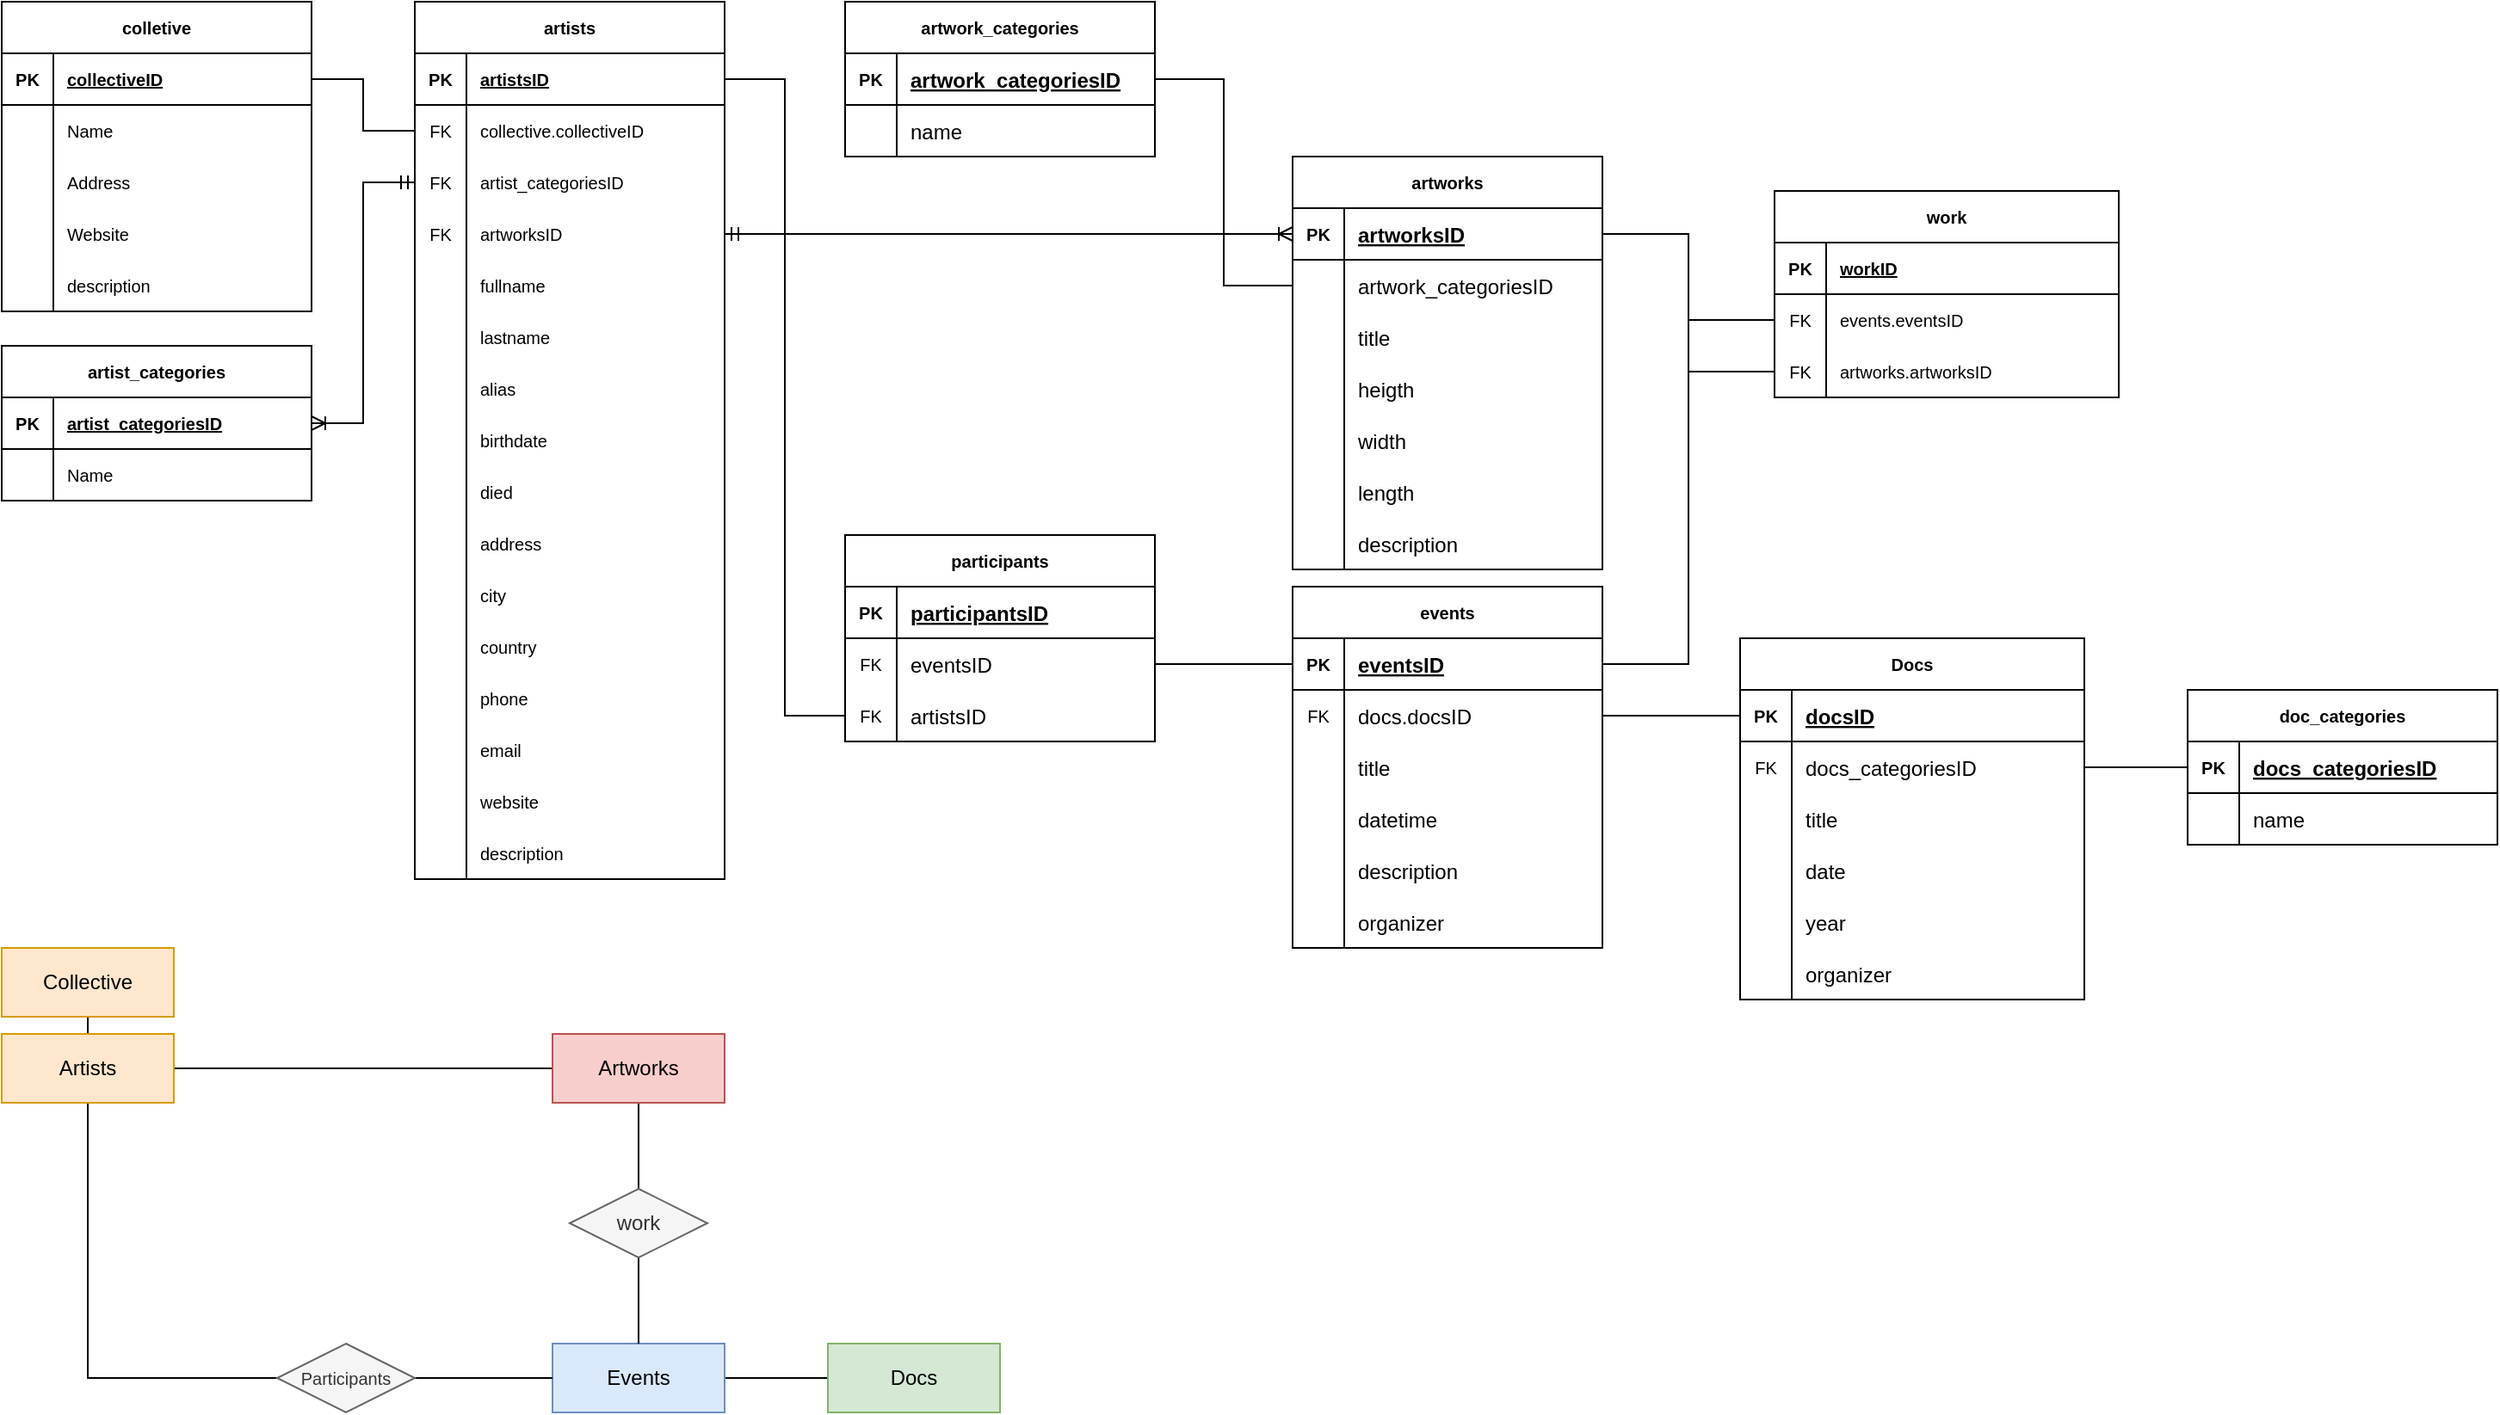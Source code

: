 <mxfile version="20.2.6" type="github" pages="2">
  <diagram id="x7j7h3DeEQhIxjg_0JNi" name="arsipdb">
    <mxGraphModel dx="1051" dy="690" grid="1" gridSize="10" guides="1" tooltips="1" connect="1" arrows="1" fold="1" page="1" pageScale="1" pageWidth="1600" pageHeight="900" math="0" shadow="0">
      <root>
        <mxCell id="0" />
        <mxCell id="1" parent="0" />
        <mxCell id="9SHsJbn0rk6mdZQlkS-b-9" style="rounded=0;orthogonalLoop=1;jettySize=auto;html=1;endArrow=none;endFill=0;" parent="1" source="9SHsJbn0rk6mdZQlkS-b-1" target="9SHsJbn0rk6mdZQlkS-b-3" edge="1">
          <mxGeometry relative="1" as="geometry">
            <mxPoint x="201" y="660" as="targetPoint" />
          </mxGeometry>
        </mxCell>
        <mxCell id="9SHsJbn0rk6mdZQlkS-b-16" style="edgeStyle=none;rounded=0;orthogonalLoop=1;jettySize=auto;html=1;endArrow=none;endFill=0;" parent="1" source="9SHsJbn0rk6mdZQlkS-b-1" target="9SHsJbn0rk6mdZQlkS-b-2" edge="1">
          <mxGeometry relative="1" as="geometry" />
        </mxCell>
        <mxCell id="9SHsJbn0rk6mdZQlkS-b-22" style="edgeStyle=orthogonalEdgeStyle;rounded=0;orthogonalLoop=1;jettySize=auto;html=1;fontSize=10;endArrow=none;endFill=0;" parent="1" source="9SHsJbn0rk6mdZQlkS-b-1" target="9SHsJbn0rk6mdZQlkS-b-18" edge="1">
          <mxGeometry relative="1" as="geometry">
            <Array as="points">
              <mxPoint x="90" y="840" />
            </Array>
          </mxGeometry>
        </mxCell>
        <mxCell id="9SHsJbn0rk6mdZQlkS-b-1" value="Artists" style="whiteSpace=wrap;html=1;align=center;fillColor=#ffe6cc;strokeColor=#d79b00;" parent="1" vertex="1">
          <mxGeometry x="40" y="640" width="100" height="40" as="geometry" />
        </mxCell>
        <mxCell id="9SHsJbn0rk6mdZQlkS-b-2" value="&lt;div&gt;Collective&lt;/div&gt;" style="whiteSpace=wrap;html=1;align=center;fillColor=#ffe6cc;strokeColor=#d79b00;" parent="1" vertex="1">
          <mxGeometry x="40" y="590" width="100" height="40" as="geometry" />
        </mxCell>
        <mxCell id="9SHsJbn0rk6mdZQlkS-b-12" style="edgeStyle=none;rounded=0;orthogonalLoop=1;jettySize=auto;html=1;endArrow=none;endFill=0;" parent="1" source="9SHsJbn0rk6mdZQlkS-b-3" target="9SHsJbn0rk6mdZQlkS-b-8" edge="1">
          <mxGeometry relative="1" as="geometry" />
        </mxCell>
        <mxCell id="9SHsJbn0rk6mdZQlkS-b-3" value="&lt;div&gt;Artworks&lt;/div&gt;" style="whiteSpace=wrap;html=1;align=center;fillColor=#f8cecc;strokeColor=#b85450;" parent="1" vertex="1">
          <mxGeometry x="360" y="640" width="100" height="40" as="geometry" />
        </mxCell>
        <mxCell id="9SHsJbn0rk6mdZQlkS-b-15" style="rounded=0;orthogonalLoop=1;jettySize=auto;html=1;endArrow=none;endFill=0;" parent="1" source="9SHsJbn0rk6mdZQlkS-b-4" target="9SHsJbn0rk6mdZQlkS-b-5" edge="1">
          <mxGeometry width="640" height="380" relative="1" as="geometry">
            <mxPoint x="510" y="840" as="targetPoint" />
          </mxGeometry>
        </mxCell>
        <mxCell id="9SHsJbn0rk6mdZQlkS-b-4" value="&lt;div&gt;Events&lt;/div&gt;" style="whiteSpace=wrap;html=1;align=center;fillColor=#dae8fc;strokeColor=#6c8ebf;" parent="1" vertex="1">
          <mxGeometry x="360" y="820" width="100" height="40" as="geometry" />
        </mxCell>
        <mxCell id="9SHsJbn0rk6mdZQlkS-b-5" value="Docs" style="whiteSpace=wrap;html=1;align=center;fillColor=#d5e8d4;strokeColor=#82b366;" parent="1" vertex="1">
          <mxGeometry x="520" y="820" width="100" height="40" as="geometry" />
        </mxCell>
        <mxCell id="9SHsJbn0rk6mdZQlkS-b-13" style="edgeStyle=none;rounded=0;orthogonalLoop=1;jettySize=auto;html=1;endArrow=none;endFill=0;" parent="1" source="9SHsJbn0rk6mdZQlkS-b-8" target="9SHsJbn0rk6mdZQlkS-b-4" edge="1">
          <mxGeometry relative="1" as="geometry" />
        </mxCell>
        <mxCell id="9SHsJbn0rk6mdZQlkS-b-8" value="work" style="shape=rhombus;perimeter=rhombusPerimeter;whiteSpace=wrap;html=1;align=center;fillColor=#f5f5f5;fontColor=#333333;strokeColor=#666666;" parent="1" vertex="1">
          <mxGeometry x="370" y="730" width="80" height="40" as="geometry" />
        </mxCell>
        <mxCell id="9SHsJbn0rk6mdZQlkS-b-19" style="edgeStyle=orthogonalEdgeStyle;rounded=0;orthogonalLoop=1;jettySize=auto;html=1;fontSize=10;endArrow=none;endFill=0;" parent="1" source="9SHsJbn0rk6mdZQlkS-b-18" target="9SHsJbn0rk6mdZQlkS-b-4" edge="1">
          <mxGeometry relative="1" as="geometry" />
        </mxCell>
        <mxCell id="9SHsJbn0rk6mdZQlkS-b-18" value="&lt;div style=&quot;font-size: 10px;&quot;&gt;&lt;font style=&quot;font-size: 10px;&quot;&gt;Participants&lt;/font&gt;&lt;/div&gt;" style="shape=rhombus;perimeter=rhombusPerimeter;whiteSpace=wrap;html=1;align=center;fillColor=#f5f5f5;fontColor=#333333;strokeColor=#666666;" parent="1" vertex="1">
          <mxGeometry x="200" y="820" width="80" height="40" as="geometry" />
        </mxCell>
        <mxCell id="9SHsJbn0rk6mdZQlkS-b-25" value="colletive" style="shape=table;startSize=30;container=1;collapsible=1;childLayout=tableLayout;fixedRows=1;rowLines=0;fontStyle=1;align=center;resizeLast=1;fontSize=10;" parent="1" vertex="1">
          <mxGeometry x="40" y="40" width="180" height="180" as="geometry" />
        </mxCell>
        <mxCell id="9SHsJbn0rk6mdZQlkS-b-26" value="" style="shape=tableRow;horizontal=0;startSize=0;swimlaneHead=0;swimlaneBody=0;fillColor=none;collapsible=0;dropTarget=0;points=[[0,0.5],[1,0.5]];portConstraint=eastwest;top=0;left=0;right=0;bottom=1;fontSize=10;" parent="9SHsJbn0rk6mdZQlkS-b-25" vertex="1">
          <mxGeometry y="30" width="180" height="30" as="geometry" />
        </mxCell>
        <mxCell id="9SHsJbn0rk6mdZQlkS-b-27" value="PK" style="shape=partialRectangle;connectable=0;fillColor=none;top=0;left=0;bottom=0;right=0;fontStyle=1;overflow=hidden;fontSize=10;" parent="9SHsJbn0rk6mdZQlkS-b-26" vertex="1">
          <mxGeometry width="30" height="30" as="geometry">
            <mxRectangle width="30" height="30" as="alternateBounds" />
          </mxGeometry>
        </mxCell>
        <mxCell id="9SHsJbn0rk6mdZQlkS-b-28" value="collectiveID" style="shape=partialRectangle;connectable=0;fillColor=none;top=0;left=0;bottom=0;right=0;align=left;spacingLeft=6;fontStyle=5;overflow=hidden;fontSize=10;" parent="9SHsJbn0rk6mdZQlkS-b-26" vertex="1">
          <mxGeometry x="30" width="150" height="30" as="geometry">
            <mxRectangle width="150" height="30" as="alternateBounds" />
          </mxGeometry>
        </mxCell>
        <mxCell id="9SHsJbn0rk6mdZQlkS-b-29" value="" style="shape=tableRow;horizontal=0;startSize=0;swimlaneHead=0;swimlaneBody=0;fillColor=none;collapsible=0;dropTarget=0;points=[[0,0.5],[1,0.5]];portConstraint=eastwest;top=0;left=0;right=0;bottom=0;fontSize=10;" parent="9SHsJbn0rk6mdZQlkS-b-25" vertex="1">
          <mxGeometry y="60" width="180" height="30" as="geometry" />
        </mxCell>
        <mxCell id="9SHsJbn0rk6mdZQlkS-b-30" value="" style="shape=partialRectangle;connectable=0;fillColor=none;top=0;left=0;bottom=0;right=0;editable=1;overflow=hidden;fontSize=10;" parent="9SHsJbn0rk6mdZQlkS-b-29" vertex="1">
          <mxGeometry width="30" height="30" as="geometry">
            <mxRectangle width="30" height="30" as="alternateBounds" />
          </mxGeometry>
        </mxCell>
        <mxCell id="9SHsJbn0rk6mdZQlkS-b-31" value="Name" style="shape=partialRectangle;connectable=0;fillColor=none;top=0;left=0;bottom=0;right=0;align=left;spacingLeft=6;overflow=hidden;fontSize=10;" parent="9SHsJbn0rk6mdZQlkS-b-29" vertex="1">
          <mxGeometry x="30" width="150" height="30" as="geometry">
            <mxRectangle width="150" height="30" as="alternateBounds" />
          </mxGeometry>
        </mxCell>
        <mxCell id="9SHsJbn0rk6mdZQlkS-b-32" value="" style="shape=tableRow;horizontal=0;startSize=0;swimlaneHead=0;swimlaneBody=0;fillColor=none;collapsible=0;dropTarget=0;points=[[0,0.5],[1,0.5]];portConstraint=eastwest;top=0;left=0;right=0;bottom=0;fontSize=10;" parent="9SHsJbn0rk6mdZQlkS-b-25" vertex="1">
          <mxGeometry y="90" width="180" height="30" as="geometry" />
        </mxCell>
        <mxCell id="9SHsJbn0rk6mdZQlkS-b-33" value="" style="shape=partialRectangle;connectable=0;fillColor=none;top=0;left=0;bottom=0;right=0;editable=1;overflow=hidden;fontSize=10;" parent="9SHsJbn0rk6mdZQlkS-b-32" vertex="1">
          <mxGeometry width="30" height="30" as="geometry">
            <mxRectangle width="30" height="30" as="alternateBounds" />
          </mxGeometry>
        </mxCell>
        <mxCell id="9SHsJbn0rk6mdZQlkS-b-34" value="Address" style="shape=partialRectangle;connectable=0;fillColor=none;top=0;left=0;bottom=0;right=0;align=left;spacingLeft=6;overflow=hidden;fontSize=10;" parent="9SHsJbn0rk6mdZQlkS-b-32" vertex="1">
          <mxGeometry x="30" width="150" height="30" as="geometry">
            <mxRectangle width="150" height="30" as="alternateBounds" />
          </mxGeometry>
        </mxCell>
        <mxCell id="9SHsJbn0rk6mdZQlkS-b-35" value="" style="shape=tableRow;horizontal=0;startSize=0;swimlaneHead=0;swimlaneBody=0;fillColor=none;collapsible=0;dropTarget=0;points=[[0,0.5],[1,0.5]];portConstraint=eastwest;top=0;left=0;right=0;bottom=0;fontSize=10;" parent="9SHsJbn0rk6mdZQlkS-b-25" vertex="1">
          <mxGeometry y="120" width="180" height="30" as="geometry" />
        </mxCell>
        <mxCell id="9SHsJbn0rk6mdZQlkS-b-36" value="" style="shape=partialRectangle;connectable=0;fillColor=none;top=0;left=0;bottom=0;right=0;editable=1;overflow=hidden;fontSize=10;" parent="9SHsJbn0rk6mdZQlkS-b-35" vertex="1">
          <mxGeometry width="30" height="30" as="geometry">
            <mxRectangle width="30" height="30" as="alternateBounds" />
          </mxGeometry>
        </mxCell>
        <mxCell id="9SHsJbn0rk6mdZQlkS-b-37" value="Website" style="shape=partialRectangle;connectable=0;fillColor=none;top=0;left=0;bottom=0;right=0;align=left;spacingLeft=6;overflow=hidden;fontSize=10;" parent="9SHsJbn0rk6mdZQlkS-b-35" vertex="1">
          <mxGeometry x="30" width="150" height="30" as="geometry">
            <mxRectangle width="150" height="30" as="alternateBounds" />
          </mxGeometry>
        </mxCell>
        <mxCell id="9SHsJbn0rk6mdZQlkS-b-144" style="shape=tableRow;horizontal=0;startSize=0;swimlaneHead=0;swimlaneBody=0;fillColor=none;collapsible=0;dropTarget=0;points=[[0,0.5],[1,0.5]];portConstraint=eastwest;top=0;left=0;right=0;bottom=0;fontSize=10;" parent="9SHsJbn0rk6mdZQlkS-b-25" vertex="1">
          <mxGeometry y="150" width="180" height="30" as="geometry" />
        </mxCell>
        <mxCell id="9SHsJbn0rk6mdZQlkS-b-145" style="shape=partialRectangle;connectable=0;fillColor=none;top=0;left=0;bottom=0;right=0;editable=1;overflow=hidden;fontSize=10;" parent="9SHsJbn0rk6mdZQlkS-b-144" vertex="1">
          <mxGeometry width="30" height="30" as="geometry">
            <mxRectangle width="30" height="30" as="alternateBounds" />
          </mxGeometry>
        </mxCell>
        <mxCell id="9SHsJbn0rk6mdZQlkS-b-146" value="description" style="shape=partialRectangle;connectable=0;fillColor=none;top=0;left=0;bottom=0;right=0;align=left;spacingLeft=6;overflow=hidden;fontSize=10;" parent="9SHsJbn0rk6mdZQlkS-b-144" vertex="1">
          <mxGeometry x="30" width="150" height="30" as="geometry">
            <mxRectangle width="150" height="30" as="alternateBounds" />
          </mxGeometry>
        </mxCell>
        <mxCell id="9SHsJbn0rk6mdZQlkS-b-38" value="artists" style="shape=table;startSize=30;container=1;collapsible=1;childLayout=tableLayout;fixedRows=1;rowLines=0;fontStyle=1;align=center;resizeLast=1;fontSize=10;" parent="1" vertex="1">
          <mxGeometry x="280" y="40" width="180" height="510" as="geometry" />
        </mxCell>
        <mxCell id="9SHsJbn0rk6mdZQlkS-b-39" value="" style="shape=tableRow;horizontal=0;startSize=0;swimlaneHead=0;swimlaneBody=0;fillColor=none;collapsible=0;dropTarget=0;points=[[0,0.5],[1,0.5]];portConstraint=eastwest;top=0;left=0;right=0;bottom=1;fontSize=10;" parent="9SHsJbn0rk6mdZQlkS-b-38" vertex="1">
          <mxGeometry y="30" width="180" height="30" as="geometry" />
        </mxCell>
        <mxCell id="9SHsJbn0rk6mdZQlkS-b-40" value="PK" style="shape=partialRectangle;connectable=0;fillColor=none;top=0;left=0;bottom=0;right=0;fontStyle=1;overflow=hidden;fontSize=10;" parent="9SHsJbn0rk6mdZQlkS-b-39" vertex="1">
          <mxGeometry width="30" height="30" as="geometry">
            <mxRectangle width="30" height="30" as="alternateBounds" />
          </mxGeometry>
        </mxCell>
        <mxCell id="9SHsJbn0rk6mdZQlkS-b-41" value="artistsID" style="shape=partialRectangle;connectable=0;fillColor=none;top=0;left=0;bottom=0;right=0;align=left;spacingLeft=6;fontStyle=5;overflow=hidden;fontSize=10;" parent="9SHsJbn0rk6mdZQlkS-b-39" vertex="1">
          <mxGeometry x="30" width="150" height="30" as="geometry">
            <mxRectangle width="150" height="30" as="alternateBounds" />
          </mxGeometry>
        </mxCell>
        <mxCell id="9SHsJbn0rk6mdZQlkS-b-106" style="shape=tableRow;horizontal=0;startSize=0;swimlaneHead=0;swimlaneBody=0;fillColor=none;collapsible=0;dropTarget=0;points=[[0,0.5],[1,0.5]];portConstraint=eastwest;top=0;left=0;right=0;bottom=0;fontSize=10;" parent="9SHsJbn0rk6mdZQlkS-b-38" vertex="1">
          <mxGeometry y="60" width="180" height="30" as="geometry" />
        </mxCell>
        <mxCell id="9SHsJbn0rk6mdZQlkS-b-107" value="FK" style="shape=partialRectangle;connectable=0;fillColor=none;top=0;left=0;bottom=0;right=0;editable=1;overflow=hidden;fontSize=10;" parent="9SHsJbn0rk6mdZQlkS-b-106" vertex="1">
          <mxGeometry width="30" height="30" as="geometry">
            <mxRectangle width="30" height="30" as="alternateBounds" />
          </mxGeometry>
        </mxCell>
        <mxCell id="9SHsJbn0rk6mdZQlkS-b-108" value="collective.collectiveID" style="shape=partialRectangle;connectable=0;fillColor=none;top=0;left=0;bottom=0;right=0;align=left;spacingLeft=6;overflow=hidden;fontSize=10;" parent="9SHsJbn0rk6mdZQlkS-b-106" vertex="1">
          <mxGeometry x="30" width="150" height="30" as="geometry">
            <mxRectangle width="150" height="30" as="alternateBounds" />
          </mxGeometry>
        </mxCell>
        <mxCell id="9SHsJbn0rk6mdZQlkS-b-109" style="shape=tableRow;horizontal=0;startSize=0;swimlaneHead=0;swimlaneBody=0;fillColor=none;collapsible=0;dropTarget=0;points=[[0,0.5],[1,0.5]];portConstraint=eastwest;top=0;left=0;right=0;bottom=0;fontSize=10;" parent="9SHsJbn0rk6mdZQlkS-b-38" vertex="1">
          <mxGeometry y="90" width="180" height="30" as="geometry" />
        </mxCell>
        <mxCell id="9SHsJbn0rk6mdZQlkS-b-110" value="FK" style="shape=partialRectangle;connectable=0;fillColor=none;top=0;left=0;bottom=0;right=0;editable=1;overflow=hidden;fontSize=10;" parent="9SHsJbn0rk6mdZQlkS-b-109" vertex="1">
          <mxGeometry width="30" height="30" as="geometry">
            <mxRectangle width="30" height="30" as="alternateBounds" />
          </mxGeometry>
        </mxCell>
        <mxCell id="9SHsJbn0rk6mdZQlkS-b-111" value="artist_categoriesID" style="shape=partialRectangle;connectable=0;fillColor=none;top=0;left=0;bottom=0;right=0;align=left;spacingLeft=6;overflow=hidden;fontSize=10;" parent="9SHsJbn0rk6mdZQlkS-b-109" vertex="1">
          <mxGeometry x="30" width="150" height="30" as="geometry">
            <mxRectangle width="150" height="30" as="alternateBounds" />
          </mxGeometry>
        </mxCell>
        <mxCell id="ik_XowX2ffVuhbRmhI6X-5" style="shape=tableRow;horizontal=0;startSize=0;swimlaneHead=0;swimlaneBody=0;fillColor=none;collapsible=0;dropTarget=0;points=[[0,0.5],[1,0.5]];portConstraint=eastwest;top=0;left=0;right=0;bottom=0;fontSize=10;" vertex="1" parent="9SHsJbn0rk6mdZQlkS-b-38">
          <mxGeometry y="120" width="180" height="30" as="geometry" />
        </mxCell>
        <mxCell id="ik_XowX2ffVuhbRmhI6X-6" value="FK" style="shape=partialRectangle;connectable=0;fillColor=none;top=0;left=0;bottom=0;right=0;editable=1;overflow=hidden;fontSize=10;" vertex="1" parent="ik_XowX2ffVuhbRmhI6X-5">
          <mxGeometry width="30" height="30" as="geometry">
            <mxRectangle width="30" height="30" as="alternateBounds" />
          </mxGeometry>
        </mxCell>
        <mxCell id="ik_XowX2ffVuhbRmhI6X-7" value="artworksID" style="shape=partialRectangle;connectable=0;fillColor=none;top=0;left=0;bottom=0;right=0;align=left;spacingLeft=6;overflow=hidden;fontSize=10;" vertex="1" parent="ik_XowX2ffVuhbRmhI6X-5">
          <mxGeometry x="30" width="150" height="30" as="geometry">
            <mxRectangle width="150" height="30" as="alternateBounds" />
          </mxGeometry>
        </mxCell>
        <mxCell id="9SHsJbn0rk6mdZQlkS-b-42" value="" style="shape=tableRow;horizontal=0;startSize=0;swimlaneHead=0;swimlaneBody=0;fillColor=none;collapsible=0;dropTarget=0;points=[[0,0.5],[1,0.5]];portConstraint=eastwest;top=0;left=0;right=0;bottom=0;fontSize=10;" parent="9SHsJbn0rk6mdZQlkS-b-38" vertex="1">
          <mxGeometry y="150" width="180" height="30" as="geometry" />
        </mxCell>
        <mxCell id="9SHsJbn0rk6mdZQlkS-b-43" value="" style="shape=partialRectangle;connectable=0;fillColor=none;top=0;left=0;bottom=0;right=0;editable=1;overflow=hidden;fontSize=10;" parent="9SHsJbn0rk6mdZQlkS-b-42" vertex="1">
          <mxGeometry width="30" height="30" as="geometry">
            <mxRectangle width="30" height="30" as="alternateBounds" />
          </mxGeometry>
        </mxCell>
        <mxCell id="9SHsJbn0rk6mdZQlkS-b-44" value="fullname" style="shape=partialRectangle;connectable=0;fillColor=none;top=0;left=0;bottom=0;right=0;align=left;spacingLeft=6;overflow=hidden;fontSize=10;" parent="9SHsJbn0rk6mdZQlkS-b-42" vertex="1">
          <mxGeometry x="30" width="150" height="30" as="geometry">
            <mxRectangle width="150" height="30" as="alternateBounds" />
          </mxGeometry>
        </mxCell>
        <mxCell id="9SHsJbn0rk6mdZQlkS-b-45" value="" style="shape=tableRow;horizontal=0;startSize=0;swimlaneHead=0;swimlaneBody=0;fillColor=none;collapsible=0;dropTarget=0;points=[[0,0.5],[1,0.5]];portConstraint=eastwest;top=0;left=0;right=0;bottom=0;fontSize=10;" parent="9SHsJbn0rk6mdZQlkS-b-38" vertex="1">
          <mxGeometry y="180" width="180" height="30" as="geometry" />
        </mxCell>
        <mxCell id="9SHsJbn0rk6mdZQlkS-b-46" value="" style="shape=partialRectangle;connectable=0;fillColor=none;top=0;left=0;bottom=0;right=0;editable=1;overflow=hidden;fontSize=10;" parent="9SHsJbn0rk6mdZQlkS-b-45" vertex="1">
          <mxGeometry width="30" height="30" as="geometry">
            <mxRectangle width="30" height="30" as="alternateBounds" />
          </mxGeometry>
        </mxCell>
        <mxCell id="9SHsJbn0rk6mdZQlkS-b-47" value="lastname" style="shape=partialRectangle;connectable=0;fillColor=none;top=0;left=0;bottom=0;right=0;align=left;spacingLeft=6;overflow=hidden;fontSize=10;" parent="9SHsJbn0rk6mdZQlkS-b-45" vertex="1">
          <mxGeometry x="30" width="150" height="30" as="geometry">
            <mxRectangle width="150" height="30" as="alternateBounds" />
          </mxGeometry>
        </mxCell>
        <mxCell id="9SHsJbn0rk6mdZQlkS-b-48" value="" style="shape=tableRow;horizontal=0;startSize=0;swimlaneHead=0;swimlaneBody=0;fillColor=none;collapsible=0;dropTarget=0;points=[[0,0.5],[1,0.5]];portConstraint=eastwest;top=0;left=0;right=0;bottom=0;fontSize=10;" parent="9SHsJbn0rk6mdZQlkS-b-38" vertex="1">
          <mxGeometry y="210" width="180" height="30" as="geometry" />
        </mxCell>
        <mxCell id="9SHsJbn0rk6mdZQlkS-b-49" value="" style="shape=partialRectangle;connectable=0;fillColor=none;top=0;left=0;bottom=0;right=0;editable=1;overflow=hidden;fontSize=10;" parent="9SHsJbn0rk6mdZQlkS-b-48" vertex="1">
          <mxGeometry width="30" height="30" as="geometry">
            <mxRectangle width="30" height="30" as="alternateBounds" />
          </mxGeometry>
        </mxCell>
        <mxCell id="9SHsJbn0rk6mdZQlkS-b-50" value="alias" style="shape=partialRectangle;connectable=0;fillColor=none;top=0;left=0;bottom=0;right=0;align=left;spacingLeft=6;overflow=hidden;fontSize=10;" parent="9SHsJbn0rk6mdZQlkS-b-48" vertex="1">
          <mxGeometry x="30" width="150" height="30" as="geometry">
            <mxRectangle width="150" height="30" as="alternateBounds" />
          </mxGeometry>
        </mxCell>
        <mxCell id="ik_XowX2ffVuhbRmhI6X-1" style="shape=tableRow;horizontal=0;startSize=0;swimlaneHead=0;swimlaneBody=0;fillColor=none;collapsible=0;dropTarget=0;points=[[0,0.5],[1,0.5]];portConstraint=eastwest;top=0;left=0;right=0;bottom=0;fontSize=10;" vertex="1" parent="9SHsJbn0rk6mdZQlkS-b-38">
          <mxGeometry y="240" width="180" height="30" as="geometry" />
        </mxCell>
        <mxCell id="ik_XowX2ffVuhbRmhI6X-2" style="shape=partialRectangle;connectable=0;fillColor=none;top=0;left=0;bottom=0;right=0;editable=1;overflow=hidden;fontSize=10;" vertex="1" parent="ik_XowX2ffVuhbRmhI6X-1">
          <mxGeometry width="30" height="30" as="geometry">
            <mxRectangle width="30" height="30" as="alternateBounds" />
          </mxGeometry>
        </mxCell>
        <mxCell id="ik_XowX2ffVuhbRmhI6X-3" value="birthdate" style="shape=partialRectangle;connectable=0;fillColor=none;top=0;left=0;bottom=0;right=0;align=left;spacingLeft=6;overflow=hidden;fontSize=10;" vertex="1" parent="ik_XowX2ffVuhbRmhI6X-1">
          <mxGeometry x="30" width="150" height="30" as="geometry">
            <mxRectangle width="150" height="30" as="alternateBounds" />
          </mxGeometry>
        </mxCell>
        <mxCell id="9SHsJbn0rk6mdZQlkS-b-57" style="shape=tableRow;horizontal=0;startSize=0;swimlaneHead=0;swimlaneBody=0;fillColor=none;collapsible=0;dropTarget=0;points=[[0,0.5],[1,0.5]];portConstraint=eastwest;top=0;left=0;right=0;bottom=0;fontSize=10;" parent="9SHsJbn0rk6mdZQlkS-b-38" vertex="1">
          <mxGeometry y="270" width="180" height="30" as="geometry" />
        </mxCell>
        <mxCell id="9SHsJbn0rk6mdZQlkS-b-58" style="shape=partialRectangle;connectable=0;fillColor=none;top=0;left=0;bottom=0;right=0;editable=1;overflow=hidden;fontSize=10;" parent="9SHsJbn0rk6mdZQlkS-b-57" vertex="1">
          <mxGeometry width="30" height="30" as="geometry">
            <mxRectangle width="30" height="30" as="alternateBounds" />
          </mxGeometry>
        </mxCell>
        <mxCell id="9SHsJbn0rk6mdZQlkS-b-59" value="died" style="shape=partialRectangle;connectable=0;fillColor=none;top=0;left=0;bottom=0;right=0;align=left;spacingLeft=6;overflow=hidden;fontSize=10;" parent="9SHsJbn0rk6mdZQlkS-b-57" vertex="1">
          <mxGeometry x="30" width="150" height="30" as="geometry">
            <mxRectangle width="150" height="30" as="alternateBounds" />
          </mxGeometry>
        </mxCell>
        <mxCell id="9SHsJbn0rk6mdZQlkS-b-54" style="shape=tableRow;horizontal=0;startSize=0;swimlaneHead=0;swimlaneBody=0;fillColor=none;collapsible=0;dropTarget=0;points=[[0,0.5],[1,0.5]];portConstraint=eastwest;top=0;left=0;right=0;bottom=0;fontSize=10;" parent="9SHsJbn0rk6mdZQlkS-b-38" vertex="1">
          <mxGeometry y="300" width="180" height="30" as="geometry" />
        </mxCell>
        <mxCell id="9SHsJbn0rk6mdZQlkS-b-55" style="shape=partialRectangle;connectable=0;fillColor=none;top=0;left=0;bottom=0;right=0;editable=1;overflow=hidden;fontSize=10;" parent="9SHsJbn0rk6mdZQlkS-b-54" vertex="1">
          <mxGeometry width="30" height="30" as="geometry">
            <mxRectangle width="30" height="30" as="alternateBounds" />
          </mxGeometry>
        </mxCell>
        <mxCell id="9SHsJbn0rk6mdZQlkS-b-56" value="address" style="shape=partialRectangle;connectable=0;fillColor=none;top=0;left=0;bottom=0;right=0;align=left;spacingLeft=6;overflow=hidden;fontSize=10;" parent="9SHsJbn0rk6mdZQlkS-b-54" vertex="1">
          <mxGeometry x="30" width="150" height="30" as="geometry">
            <mxRectangle width="150" height="30" as="alternateBounds" />
          </mxGeometry>
        </mxCell>
        <mxCell id="9SHsJbn0rk6mdZQlkS-b-51" style="shape=tableRow;horizontal=0;startSize=0;swimlaneHead=0;swimlaneBody=0;fillColor=none;collapsible=0;dropTarget=0;points=[[0,0.5],[1,0.5]];portConstraint=eastwest;top=0;left=0;right=0;bottom=0;fontSize=10;" parent="9SHsJbn0rk6mdZQlkS-b-38" vertex="1">
          <mxGeometry y="330" width="180" height="30" as="geometry" />
        </mxCell>
        <mxCell id="9SHsJbn0rk6mdZQlkS-b-52" style="shape=partialRectangle;connectable=0;fillColor=none;top=0;left=0;bottom=0;right=0;editable=1;overflow=hidden;fontSize=10;" parent="9SHsJbn0rk6mdZQlkS-b-51" vertex="1">
          <mxGeometry width="30" height="30" as="geometry">
            <mxRectangle width="30" height="30" as="alternateBounds" />
          </mxGeometry>
        </mxCell>
        <mxCell id="9SHsJbn0rk6mdZQlkS-b-53" value="city" style="shape=partialRectangle;connectable=0;fillColor=none;top=0;left=0;bottom=0;right=0;align=left;spacingLeft=6;overflow=hidden;fontSize=10;" parent="9SHsJbn0rk6mdZQlkS-b-51" vertex="1">
          <mxGeometry x="30" width="150" height="30" as="geometry">
            <mxRectangle width="150" height="30" as="alternateBounds" />
          </mxGeometry>
        </mxCell>
        <mxCell id="9SHsJbn0rk6mdZQlkS-b-66" style="shape=tableRow;horizontal=0;startSize=0;swimlaneHead=0;swimlaneBody=0;fillColor=none;collapsible=0;dropTarget=0;points=[[0,0.5],[1,0.5]];portConstraint=eastwest;top=0;left=0;right=0;bottom=0;fontSize=10;" parent="9SHsJbn0rk6mdZQlkS-b-38" vertex="1">
          <mxGeometry y="360" width="180" height="30" as="geometry" />
        </mxCell>
        <mxCell id="9SHsJbn0rk6mdZQlkS-b-67" style="shape=partialRectangle;connectable=0;fillColor=none;top=0;left=0;bottom=0;right=0;editable=1;overflow=hidden;fontSize=10;" parent="9SHsJbn0rk6mdZQlkS-b-66" vertex="1">
          <mxGeometry width="30" height="30" as="geometry">
            <mxRectangle width="30" height="30" as="alternateBounds" />
          </mxGeometry>
        </mxCell>
        <mxCell id="9SHsJbn0rk6mdZQlkS-b-68" value="country" style="shape=partialRectangle;connectable=0;fillColor=none;top=0;left=0;bottom=0;right=0;align=left;spacingLeft=6;overflow=hidden;fontSize=10;" parent="9SHsJbn0rk6mdZQlkS-b-66" vertex="1">
          <mxGeometry x="30" width="150" height="30" as="geometry">
            <mxRectangle width="150" height="30" as="alternateBounds" />
          </mxGeometry>
        </mxCell>
        <mxCell id="9SHsJbn0rk6mdZQlkS-b-63" style="shape=tableRow;horizontal=0;startSize=0;swimlaneHead=0;swimlaneBody=0;fillColor=none;collapsible=0;dropTarget=0;points=[[0,0.5],[1,0.5]];portConstraint=eastwest;top=0;left=0;right=0;bottom=0;fontSize=10;" parent="9SHsJbn0rk6mdZQlkS-b-38" vertex="1">
          <mxGeometry y="390" width="180" height="30" as="geometry" />
        </mxCell>
        <mxCell id="9SHsJbn0rk6mdZQlkS-b-64" style="shape=partialRectangle;connectable=0;fillColor=none;top=0;left=0;bottom=0;right=0;editable=1;overflow=hidden;fontSize=10;" parent="9SHsJbn0rk6mdZQlkS-b-63" vertex="1">
          <mxGeometry width="30" height="30" as="geometry">
            <mxRectangle width="30" height="30" as="alternateBounds" />
          </mxGeometry>
        </mxCell>
        <mxCell id="9SHsJbn0rk6mdZQlkS-b-65" value="phone" style="shape=partialRectangle;connectable=0;fillColor=none;top=0;left=0;bottom=0;right=0;align=left;spacingLeft=6;overflow=hidden;fontSize=10;" parent="9SHsJbn0rk6mdZQlkS-b-63" vertex="1">
          <mxGeometry x="30" width="150" height="30" as="geometry">
            <mxRectangle width="150" height="30" as="alternateBounds" />
          </mxGeometry>
        </mxCell>
        <mxCell id="9SHsJbn0rk6mdZQlkS-b-60" style="shape=tableRow;horizontal=0;startSize=0;swimlaneHead=0;swimlaneBody=0;fillColor=none;collapsible=0;dropTarget=0;points=[[0,0.5],[1,0.5]];portConstraint=eastwest;top=0;left=0;right=0;bottom=0;fontSize=10;" parent="9SHsJbn0rk6mdZQlkS-b-38" vertex="1">
          <mxGeometry y="420" width="180" height="30" as="geometry" />
        </mxCell>
        <mxCell id="9SHsJbn0rk6mdZQlkS-b-61" style="shape=partialRectangle;connectable=0;fillColor=none;top=0;left=0;bottom=0;right=0;editable=1;overflow=hidden;fontSize=10;" parent="9SHsJbn0rk6mdZQlkS-b-60" vertex="1">
          <mxGeometry width="30" height="30" as="geometry">
            <mxRectangle width="30" height="30" as="alternateBounds" />
          </mxGeometry>
        </mxCell>
        <mxCell id="9SHsJbn0rk6mdZQlkS-b-62" value="email" style="shape=partialRectangle;connectable=0;fillColor=none;top=0;left=0;bottom=0;right=0;align=left;spacingLeft=6;overflow=hidden;fontSize=10;" parent="9SHsJbn0rk6mdZQlkS-b-60" vertex="1">
          <mxGeometry x="30" width="150" height="30" as="geometry">
            <mxRectangle width="150" height="30" as="alternateBounds" />
          </mxGeometry>
        </mxCell>
        <mxCell id="9SHsJbn0rk6mdZQlkS-b-69" style="shape=tableRow;horizontal=0;startSize=0;swimlaneHead=0;swimlaneBody=0;fillColor=none;collapsible=0;dropTarget=0;points=[[0,0.5],[1,0.5]];portConstraint=eastwest;top=0;left=0;right=0;bottom=0;fontSize=10;" parent="9SHsJbn0rk6mdZQlkS-b-38" vertex="1">
          <mxGeometry y="450" width="180" height="30" as="geometry" />
        </mxCell>
        <mxCell id="9SHsJbn0rk6mdZQlkS-b-70" style="shape=partialRectangle;connectable=0;fillColor=none;top=0;left=0;bottom=0;right=0;editable=1;overflow=hidden;fontSize=10;" parent="9SHsJbn0rk6mdZQlkS-b-69" vertex="1">
          <mxGeometry width="30" height="30" as="geometry">
            <mxRectangle width="30" height="30" as="alternateBounds" />
          </mxGeometry>
        </mxCell>
        <mxCell id="9SHsJbn0rk6mdZQlkS-b-71" value="website" style="shape=partialRectangle;connectable=0;fillColor=none;top=0;left=0;bottom=0;right=0;align=left;spacingLeft=6;overflow=hidden;fontSize=10;" parent="9SHsJbn0rk6mdZQlkS-b-69" vertex="1">
          <mxGeometry x="30" width="150" height="30" as="geometry">
            <mxRectangle width="150" height="30" as="alternateBounds" />
          </mxGeometry>
        </mxCell>
        <mxCell id="9SHsJbn0rk6mdZQlkS-b-72" style="shape=tableRow;horizontal=0;startSize=0;swimlaneHead=0;swimlaneBody=0;fillColor=none;collapsible=0;dropTarget=0;points=[[0,0.5],[1,0.5]];portConstraint=eastwest;top=0;left=0;right=0;bottom=0;fontSize=10;" parent="9SHsJbn0rk6mdZQlkS-b-38" vertex="1">
          <mxGeometry y="480" width="180" height="30" as="geometry" />
        </mxCell>
        <mxCell id="9SHsJbn0rk6mdZQlkS-b-73" style="shape=partialRectangle;connectable=0;fillColor=none;top=0;left=0;bottom=0;right=0;editable=1;overflow=hidden;fontSize=10;" parent="9SHsJbn0rk6mdZQlkS-b-72" vertex="1">
          <mxGeometry width="30" height="30" as="geometry">
            <mxRectangle width="30" height="30" as="alternateBounds" />
          </mxGeometry>
        </mxCell>
        <mxCell id="9SHsJbn0rk6mdZQlkS-b-74" value="description" style="shape=partialRectangle;connectable=0;fillColor=none;top=0;left=0;bottom=0;right=0;align=left;spacingLeft=6;overflow=hidden;fontSize=10;" parent="9SHsJbn0rk6mdZQlkS-b-72" vertex="1">
          <mxGeometry x="30" width="150" height="30" as="geometry">
            <mxRectangle width="150" height="30" as="alternateBounds" />
          </mxGeometry>
        </mxCell>
        <mxCell id="9SHsJbn0rk6mdZQlkS-b-92" value="artist_categories" style="shape=table;startSize=30;container=1;collapsible=1;childLayout=tableLayout;fixedRows=1;rowLines=0;fontStyle=1;align=center;resizeLast=1;fontSize=10;" parent="1" vertex="1">
          <mxGeometry x="40" y="240" width="180" height="90" as="geometry" />
        </mxCell>
        <mxCell id="9SHsJbn0rk6mdZQlkS-b-93" value="" style="shape=tableRow;horizontal=0;startSize=0;swimlaneHead=0;swimlaneBody=0;fillColor=none;collapsible=0;dropTarget=0;points=[[0,0.5],[1,0.5]];portConstraint=eastwest;top=0;left=0;right=0;bottom=1;fontSize=10;" parent="9SHsJbn0rk6mdZQlkS-b-92" vertex="1">
          <mxGeometry y="30" width="180" height="30" as="geometry" />
        </mxCell>
        <mxCell id="9SHsJbn0rk6mdZQlkS-b-94" value="PK" style="shape=partialRectangle;connectable=0;fillColor=none;top=0;left=0;bottom=0;right=0;fontStyle=1;overflow=hidden;fontSize=10;" parent="9SHsJbn0rk6mdZQlkS-b-93" vertex="1">
          <mxGeometry width="30" height="30" as="geometry">
            <mxRectangle width="30" height="30" as="alternateBounds" />
          </mxGeometry>
        </mxCell>
        <mxCell id="9SHsJbn0rk6mdZQlkS-b-95" value="artist_categoriesID" style="shape=partialRectangle;connectable=0;fillColor=none;top=0;left=0;bottom=0;right=0;align=left;spacingLeft=6;fontStyle=5;overflow=hidden;fontSize=10;" parent="9SHsJbn0rk6mdZQlkS-b-93" vertex="1">
          <mxGeometry x="30" width="150" height="30" as="geometry">
            <mxRectangle width="150" height="30" as="alternateBounds" />
          </mxGeometry>
        </mxCell>
        <mxCell id="9SHsJbn0rk6mdZQlkS-b-96" value="" style="shape=tableRow;horizontal=0;startSize=0;swimlaneHead=0;swimlaneBody=0;fillColor=none;collapsible=0;dropTarget=0;points=[[0,0.5],[1,0.5]];portConstraint=eastwest;top=0;left=0;right=0;bottom=0;fontSize=10;" parent="9SHsJbn0rk6mdZQlkS-b-92" vertex="1">
          <mxGeometry y="60" width="180" height="30" as="geometry" />
        </mxCell>
        <mxCell id="9SHsJbn0rk6mdZQlkS-b-97" value="" style="shape=partialRectangle;connectable=0;fillColor=none;top=0;left=0;bottom=0;right=0;editable=1;overflow=hidden;fontSize=10;" parent="9SHsJbn0rk6mdZQlkS-b-96" vertex="1">
          <mxGeometry width="30" height="30" as="geometry">
            <mxRectangle width="30" height="30" as="alternateBounds" />
          </mxGeometry>
        </mxCell>
        <mxCell id="9SHsJbn0rk6mdZQlkS-b-98" value="Name" style="shape=partialRectangle;connectable=0;fillColor=none;top=0;left=0;bottom=0;right=0;align=left;spacingLeft=6;overflow=hidden;fontSize=10;" parent="9SHsJbn0rk6mdZQlkS-b-96" vertex="1">
          <mxGeometry x="30" width="150" height="30" as="geometry">
            <mxRectangle width="150" height="30" as="alternateBounds" />
          </mxGeometry>
        </mxCell>
        <mxCell id="9SHsJbn0rk6mdZQlkS-b-125" value="artworks" style="shape=table;startSize=30;container=1;collapsible=1;childLayout=tableLayout;fixedRows=1;rowLines=0;fontStyle=1;align=center;resizeLast=1;fontSize=10;" parent="1" vertex="1">
          <mxGeometry x="790" y="130" width="180" height="240" as="geometry" />
        </mxCell>
        <mxCell id="9SHsJbn0rk6mdZQlkS-b-126" value="" style="shape=tableRow;horizontal=0;startSize=0;swimlaneHead=0;swimlaneBody=0;fillColor=none;collapsible=0;dropTarget=0;points=[[0,0.5],[1,0.5]];portConstraint=eastwest;top=0;left=0;right=0;bottom=1;fontSize=10;" parent="9SHsJbn0rk6mdZQlkS-b-125" vertex="1">
          <mxGeometry y="30" width="180" height="30" as="geometry" />
        </mxCell>
        <mxCell id="9SHsJbn0rk6mdZQlkS-b-127" value="PK" style="shape=partialRectangle;connectable=0;fillColor=none;top=0;left=0;bottom=0;right=0;fontStyle=1;overflow=hidden;fontSize=10;" parent="9SHsJbn0rk6mdZQlkS-b-126" vertex="1">
          <mxGeometry width="30" height="30" as="geometry">
            <mxRectangle width="30" height="30" as="alternateBounds" />
          </mxGeometry>
        </mxCell>
        <mxCell id="9SHsJbn0rk6mdZQlkS-b-128" value="artworksID" style="shape=partialRectangle;connectable=0;fillColor=none;top=0;left=0;bottom=0;right=0;align=left;spacingLeft=6;fontStyle=5;overflow=hidden;fontSize=12;" parent="9SHsJbn0rk6mdZQlkS-b-126" vertex="1">
          <mxGeometry x="30" width="150" height="30" as="geometry">
            <mxRectangle width="150" height="30" as="alternateBounds" />
          </mxGeometry>
        </mxCell>
        <mxCell id="9SHsJbn0rk6mdZQlkS-b-236" style="shape=tableRow;horizontal=0;startSize=0;swimlaneHead=0;swimlaneBody=0;fillColor=none;collapsible=0;dropTarget=0;points=[[0,0.5],[1,0.5]];portConstraint=eastwest;top=0;left=0;right=0;bottom=0;fontSize=10;" parent="9SHsJbn0rk6mdZQlkS-b-125" vertex="1">
          <mxGeometry y="60" width="180" height="30" as="geometry" />
        </mxCell>
        <mxCell id="9SHsJbn0rk6mdZQlkS-b-237" style="shape=partialRectangle;connectable=0;fillColor=none;top=0;left=0;bottom=0;right=0;editable=1;overflow=hidden;fontSize=10;" parent="9SHsJbn0rk6mdZQlkS-b-236" vertex="1">
          <mxGeometry width="30" height="30" as="geometry">
            <mxRectangle width="30" height="30" as="alternateBounds" />
          </mxGeometry>
        </mxCell>
        <mxCell id="9SHsJbn0rk6mdZQlkS-b-238" value="artwork_categoriesID" style="shape=partialRectangle;connectable=0;fillColor=none;top=0;left=0;bottom=0;right=0;align=left;spacingLeft=6;overflow=hidden;fontSize=12;" parent="9SHsJbn0rk6mdZQlkS-b-236" vertex="1">
          <mxGeometry x="30" width="150" height="30" as="geometry">
            <mxRectangle width="150" height="30" as="alternateBounds" />
          </mxGeometry>
        </mxCell>
        <mxCell id="9SHsJbn0rk6mdZQlkS-b-129" value="" style="shape=tableRow;horizontal=0;startSize=0;swimlaneHead=0;swimlaneBody=0;fillColor=none;collapsible=0;dropTarget=0;points=[[0,0.5],[1,0.5]];portConstraint=eastwest;top=0;left=0;right=0;bottom=0;fontSize=10;" parent="9SHsJbn0rk6mdZQlkS-b-125" vertex="1">
          <mxGeometry y="90" width="180" height="30" as="geometry" />
        </mxCell>
        <mxCell id="9SHsJbn0rk6mdZQlkS-b-130" value="" style="shape=partialRectangle;connectable=0;fillColor=none;top=0;left=0;bottom=0;right=0;editable=1;overflow=hidden;fontSize=10;" parent="9SHsJbn0rk6mdZQlkS-b-129" vertex="1">
          <mxGeometry width="30" height="30" as="geometry">
            <mxRectangle width="30" height="30" as="alternateBounds" />
          </mxGeometry>
        </mxCell>
        <mxCell id="9SHsJbn0rk6mdZQlkS-b-131" value="title" style="shape=partialRectangle;connectable=0;fillColor=none;top=0;left=0;bottom=0;right=0;align=left;spacingLeft=6;overflow=hidden;fontSize=12;" parent="9SHsJbn0rk6mdZQlkS-b-129" vertex="1">
          <mxGeometry x="30" width="150" height="30" as="geometry">
            <mxRectangle width="150" height="30" as="alternateBounds" />
          </mxGeometry>
        </mxCell>
        <mxCell id="9SHsJbn0rk6mdZQlkS-b-132" value="" style="shape=tableRow;horizontal=0;startSize=0;swimlaneHead=0;swimlaneBody=0;fillColor=none;collapsible=0;dropTarget=0;points=[[0,0.5],[1,0.5]];portConstraint=eastwest;top=0;left=0;right=0;bottom=0;fontSize=10;" parent="9SHsJbn0rk6mdZQlkS-b-125" vertex="1">
          <mxGeometry y="120" width="180" height="30" as="geometry" />
        </mxCell>
        <mxCell id="9SHsJbn0rk6mdZQlkS-b-133" value="" style="shape=partialRectangle;connectable=0;fillColor=none;top=0;left=0;bottom=0;right=0;editable=1;overflow=hidden;fontSize=10;" parent="9SHsJbn0rk6mdZQlkS-b-132" vertex="1">
          <mxGeometry width="30" height="30" as="geometry">
            <mxRectangle width="30" height="30" as="alternateBounds" />
          </mxGeometry>
        </mxCell>
        <mxCell id="9SHsJbn0rk6mdZQlkS-b-134" value="heigth" style="shape=partialRectangle;connectable=0;fillColor=none;top=0;left=0;bottom=0;right=0;align=left;spacingLeft=6;overflow=hidden;fontSize=12;" parent="9SHsJbn0rk6mdZQlkS-b-132" vertex="1">
          <mxGeometry x="30" width="150" height="30" as="geometry">
            <mxRectangle width="150" height="30" as="alternateBounds" />
          </mxGeometry>
        </mxCell>
        <mxCell id="9SHsJbn0rk6mdZQlkS-b-141" style="shape=tableRow;horizontal=0;startSize=0;swimlaneHead=0;swimlaneBody=0;fillColor=none;collapsible=0;dropTarget=0;points=[[0,0.5],[1,0.5]];portConstraint=eastwest;top=0;left=0;right=0;bottom=0;fontSize=10;" parent="9SHsJbn0rk6mdZQlkS-b-125" vertex="1">
          <mxGeometry y="150" width="180" height="30" as="geometry" />
        </mxCell>
        <mxCell id="9SHsJbn0rk6mdZQlkS-b-142" style="shape=partialRectangle;connectable=0;fillColor=none;top=0;left=0;bottom=0;right=0;editable=1;overflow=hidden;fontSize=10;" parent="9SHsJbn0rk6mdZQlkS-b-141" vertex="1">
          <mxGeometry width="30" height="30" as="geometry">
            <mxRectangle width="30" height="30" as="alternateBounds" />
          </mxGeometry>
        </mxCell>
        <mxCell id="9SHsJbn0rk6mdZQlkS-b-143" value="width" style="shape=partialRectangle;connectable=0;fillColor=none;top=0;left=0;bottom=0;right=0;align=left;spacingLeft=6;overflow=hidden;fontSize=12;" parent="9SHsJbn0rk6mdZQlkS-b-141" vertex="1">
          <mxGeometry x="30" width="150" height="30" as="geometry">
            <mxRectangle width="150" height="30" as="alternateBounds" />
          </mxGeometry>
        </mxCell>
        <mxCell id="9SHsJbn0rk6mdZQlkS-b-138" style="shape=tableRow;horizontal=0;startSize=0;swimlaneHead=0;swimlaneBody=0;fillColor=none;collapsible=0;dropTarget=0;points=[[0,0.5],[1,0.5]];portConstraint=eastwest;top=0;left=0;right=0;bottom=0;fontSize=10;" parent="9SHsJbn0rk6mdZQlkS-b-125" vertex="1">
          <mxGeometry y="180" width="180" height="30" as="geometry" />
        </mxCell>
        <mxCell id="9SHsJbn0rk6mdZQlkS-b-139" style="shape=partialRectangle;connectable=0;fillColor=none;top=0;left=0;bottom=0;right=0;editable=1;overflow=hidden;fontSize=10;" parent="9SHsJbn0rk6mdZQlkS-b-138" vertex="1">
          <mxGeometry width="30" height="30" as="geometry">
            <mxRectangle width="30" height="30" as="alternateBounds" />
          </mxGeometry>
        </mxCell>
        <mxCell id="9SHsJbn0rk6mdZQlkS-b-140" value="length" style="shape=partialRectangle;connectable=0;fillColor=none;top=0;left=0;bottom=0;right=0;align=left;spacingLeft=6;overflow=hidden;fontSize=12;" parent="9SHsJbn0rk6mdZQlkS-b-138" vertex="1">
          <mxGeometry x="30" width="150" height="30" as="geometry">
            <mxRectangle width="150" height="30" as="alternateBounds" />
          </mxGeometry>
        </mxCell>
        <mxCell id="9SHsJbn0rk6mdZQlkS-b-135" style="shape=tableRow;horizontal=0;startSize=0;swimlaneHead=0;swimlaneBody=0;fillColor=none;collapsible=0;dropTarget=0;points=[[0,0.5],[1,0.5]];portConstraint=eastwest;top=0;left=0;right=0;bottom=0;fontSize=10;" parent="9SHsJbn0rk6mdZQlkS-b-125" vertex="1">
          <mxGeometry y="210" width="180" height="30" as="geometry" />
        </mxCell>
        <mxCell id="9SHsJbn0rk6mdZQlkS-b-136" style="shape=partialRectangle;connectable=0;fillColor=none;top=0;left=0;bottom=0;right=0;editable=1;overflow=hidden;fontSize=10;" parent="9SHsJbn0rk6mdZQlkS-b-135" vertex="1">
          <mxGeometry width="30" height="30" as="geometry">
            <mxRectangle width="30" height="30" as="alternateBounds" />
          </mxGeometry>
        </mxCell>
        <mxCell id="9SHsJbn0rk6mdZQlkS-b-137" value="description" style="shape=partialRectangle;connectable=0;fillColor=none;top=0;left=0;bottom=0;right=0;align=left;spacingLeft=6;overflow=hidden;fontSize=12;" parent="9SHsJbn0rk6mdZQlkS-b-135" vertex="1">
          <mxGeometry x="30" width="150" height="30" as="geometry">
            <mxRectangle width="150" height="30" as="alternateBounds" />
          </mxGeometry>
        </mxCell>
        <mxCell id="9SHsJbn0rk6mdZQlkS-b-147" value="events" style="shape=table;startSize=30;container=1;collapsible=1;childLayout=tableLayout;fixedRows=1;rowLines=0;fontStyle=1;align=center;resizeLast=1;fontSize=10;" parent="1" vertex="1">
          <mxGeometry x="790" y="380" width="180" height="210" as="geometry" />
        </mxCell>
        <mxCell id="9SHsJbn0rk6mdZQlkS-b-148" value="" style="shape=tableRow;horizontal=0;startSize=0;swimlaneHead=0;swimlaneBody=0;fillColor=none;collapsible=0;dropTarget=0;points=[[0,0.5],[1,0.5]];portConstraint=eastwest;top=0;left=0;right=0;bottom=1;fontSize=10;" parent="9SHsJbn0rk6mdZQlkS-b-147" vertex="1">
          <mxGeometry y="30" width="180" height="30" as="geometry" />
        </mxCell>
        <mxCell id="9SHsJbn0rk6mdZQlkS-b-149" value="PK" style="shape=partialRectangle;connectable=0;fillColor=none;top=0;left=0;bottom=0;right=0;fontStyle=1;overflow=hidden;fontSize=10;" parent="9SHsJbn0rk6mdZQlkS-b-148" vertex="1">
          <mxGeometry width="30" height="30" as="geometry">
            <mxRectangle width="30" height="30" as="alternateBounds" />
          </mxGeometry>
        </mxCell>
        <mxCell id="9SHsJbn0rk6mdZQlkS-b-150" value="eventsID" style="shape=partialRectangle;connectable=0;fillColor=none;top=0;left=0;bottom=0;right=0;align=left;spacingLeft=6;fontStyle=5;overflow=hidden;fontSize=12;" parent="9SHsJbn0rk6mdZQlkS-b-148" vertex="1">
          <mxGeometry x="30" width="150" height="30" as="geometry">
            <mxRectangle width="150" height="30" as="alternateBounds" />
          </mxGeometry>
        </mxCell>
        <mxCell id="9SHsJbn0rk6mdZQlkS-b-246" style="shape=tableRow;horizontal=0;startSize=0;swimlaneHead=0;swimlaneBody=0;fillColor=none;collapsible=0;dropTarget=0;points=[[0,0.5],[1,0.5]];portConstraint=eastwest;top=0;left=0;right=0;bottom=0;fontSize=10;" parent="9SHsJbn0rk6mdZQlkS-b-147" vertex="1">
          <mxGeometry y="60" width="180" height="30" as="geometry" />
        </mxCell>
        <mxCell id="9SHsJbn0rk6mdZQlkS-b-247" value="FK" style="shape=partialRectangle;connectable=0;fillColor=none;top=0;left=0;bottom=0;right=0;editable=1;overflow=hidden;fontSize=10;" parent="9SHsJbn0rk6mdZQlkS-b-246" vertex="1">
          <mxGeometry width="30" height="30" as="geometry">
            <mxRectangle width="30" height="30" as="alternateBounds" />
          </mxGeometry>
        </mxCell>
        <mxCell id="9SHsJbn0rk6mdZQlkS-b-248" value="docs.docsID" style="shape=partialRectangle;connectable=0;fillColor=none;top=0;left=0;bottom=0;right=0;align=left;spacingLeft=6;overflow=hidden;fontSize=12;" parent="9SHsJbn0rk6mdZQlkS-b-246" vertex="1">
          <mxGeometry x="30" width="150" height="30" as="geometry">
            <mxRectangle width="150" height="30" as="alternateBounds" />
          </mxGeometry>
        </mxCell>
        <mxCell id="9SHsJbn0rk6mdZQlkS-b-151" value="" style="shape=tableRow;horizontal=0;startSize=0;swimlaneHead=0;swimlaneBody=0;fillColor=none;collapsible=0;dropTarget=0;points=[[0,0.5],[1,0.5]];portConstraint=eastwest;top=0;left=0;right=0;bottom=0;fontSize=10;" parent="9SHsJbn0rk6mdZQlkS-b-147" vertex="1">
          <mxGeometry y="90" width="180" height="30" as="geometry" />
        </mxCell>
        <mxCell id="9SHsJbn0rk6mdZQlkS-b-152" value="" style="shape=partialRectangle;connectable=0;fillColor=none;top=0;left=0;bottom=0;right=0;editable=1;overflow=hidden;fontSize=10;" parent="9SHsJbn0rk6mdZQlkS-b-151" vertex="1">
          <mxGeometry width="30" height="30" as="geometry">
            <mxRectangle width="30" height="30" as="alternateBounds" />
          </mxGeometry>
        </mxCell>
        <mxCell id="9SHsJbn0rk6mdZQlkS-b-153" value="title" style="shape=partialRectangle;connectable=0;fillColor=none;top=0;left=0;bottom=0;right=0;align=left;spacingLeft=6;overflow=hidden;fontSize=12;" parent="9SHsJbn0rk6mdZQlkS-b-151" vertex="1">
          <mxGeometry x="30" width="150" height="30" as="geometry">
            <mxRectangle width="150" height="30" as="alternateBounds" />
          </mxGeometry>
        </mxCell>
        <mxCell id="9SHsJbn0rk6mdZQlkS-b-154" value="" style="shape=tableRow;horizontal=0;startSize=0;swimlaneHead=0;swimlaneBody=0;fillColor=none;collapsible=0;dropTarget=0;points=[[0,0.5],[1,0.5]];portConstraint=eastwest;top=0;left=0;right=0;bottom=0;fontSize=10;" parent="9SHsJbn0rk6mdZQlkS-b-147" vertex="1">
          <mxGeometry y="120" width="180" height="30" as="geometry" />
        </mxCell>
        <mxCell id="9SHsJbn0rk6mdZQlkS-b-155" value="" style="shape=partialRectangle;connectable=0;fillColor=none;top=0;left=0;bottom=0;right=0;editable=1;overflow=hidden;fontSize=10;" parent="9SHsJbn0rk6mdZQlkS-b-154" vertex="1">
          <mxGeometry width="30" height="30" as="geometry">
            <mxRectangle width="30" height="30" as="alternateBounds" />
          </mxGeometry>
        </mxCell>
        <mxCell id="9SHsJbn0rk6mdZQlkS-b-156" value="datetime" style="shape=partialRectangle;connectable=0;fillColor=none;top=0;left=0;bottom=0;right=0;align=left;spacingLeft=6;overflow=hidden;fontSize=12;" parent="9SHsJbn0rk6mdZQlkS-b-154" vertex="1">
          <mxGeometry x="30" width="150" height="30" as="geometry">
            <mxRectangle width="150" height="30" as="alternateBounds" />
          </mxGeometry>
        </mxCell>
        <mxCell id="9SHsJbn0rk6mdZQlkS-b-157" style="shape=tableRow;horizontal=0;startSize=0;swimlaneHead=0;swimlaneBody=0;fillColor=none;collapsible=0;dropTarget=0;points=[[0,0.5],[1,0.5]];portConstraint=eastwest;top=0;left=0;right=0;bottom=0;fontSize=10;" parent="9SHsJbn0rk6mdZQlkS-b-147" vertex="1">
          <mxGeometry y="150" width="180" height="30" as="geometry" />
        </mxCell>
        <mxCell id="9SHsJbn0rk6mdZQlkS-b-158" style="shape=partialRectangle;connectable=0;fillColor=none;top=0;left=0;bottom=0;right=0;editable=1;overflow=hidden;fontSize=10;" parent="9SHsJbn0rk6mdZQlkS-b-157" vertex="1">
          <mxGeometry width="30" height="30" as="geometry">
            <mxRectangle width="30" height="30" as="alternateBounds" />
          </mxGeometry>
        </mxCell>
        <mxCell id="9SHsJbn0rk6mdZQlkS-b-159" value="description" style="shape=partialRectangle;connectable=0;fillColor=none;top=0;left=0;bottom=0;right=0;align=left;spacingLeft=6;overflow=hidden;fontSize=12;" parent="9SHsJbn0rk6mdZQlkS-b-157" vertex="1">
          <mxGeometry x="30" width="150" height="30" as="geometry">
            <mxRectangle width="150" height="30" as="alternateBounds" />
          </mxGeometry>
        </mxCell>
        <mxCell id="9SHsJbn0rk6mdZQlkS-b-160" style="shape=tableRow;horizontal=0;startSize=0;swimlaneHead=0;swimlaneBody=0;fillColor=none;collapsible=0;dropTarget=0;points=[[0,0.5],[1,0.5]];portConstraint=eastwest;top=0;left=0;right=0;bottom=0;fontSize=10;" parent="9SHsJbn0rk6mdZQlkS-b-147" vertex="1">
          <mxGeometry y="180" width="180" height="30" as="geometry" />
        </mxCell>
        <mxCell id="9SHsJbn0rk6mdZQlkS-b-161" style="shape=partialRectangle;connectable=0;fillColor=none;top=0;left=0;bottom=0;right=0;editable=1;overflow=hidden;fontSize=10;" parent="9SHsJbn0rk6mdZQlkS-b-160" vertex="1">
          <mxGeometry width="30" height="30" as="geometry">
            <mxRectangle width="30" height="30" as="alternateBounds" />
          </mxGeometry>
        </mxCell>
        <mxCell id="9SHsJbn0rk6mdZQlkS-b-162" value="organizer" style="shape=partialRectangle;connectable=0;fillColor=none;top=0;left=0;bottom=0;right=0;align=left;spacingLeft=6;overflow=hidden;fontSize=12;" parent="9SHsJbn0rk6mdZQlkS-b-160" vertex="1">
          <mxGeometry x="30" width="150" height="30" as="geometry">
            <mxRectangle width="150" height="30" as="alternateBounds" />
          </mxGeometry>
        </mxCell>
        <mxCell id="9SHsJbn0rk6mdZQlkS-b-166" value="Docs" style="shape=table;startSize=30;container=1;collapsible=1;childLayout=tableLayout;fixedRows=1;rowLines=0;fontStyle=1;align=center;resizeLast=1;fontSize=10;" parent="1" vertex="1">
          <mxGeometry x="1050" y="410" width="200" height="210" as="geometry" />
        </mxCell>
        <mxCell id="9SHsJbn0rk6mdZQlkS-b-167" value="" style="shape=tableRow;horizontal=0;startSize=0;swimlaneHead=0;swimlaneBody=0;fillColor=none;collapsible=0;dropTarget=0;points=[[0,0.5],[1,0.5]];portConstraint=eastwest;top=0;left=0;right=0;bottom=1;fontSize=10;" parent="9SHsJbn0rk6mdZQlkS-b-166" vertex="1">
          <mxGeometry y="30" width="200" height="30" as="geometry" />
        </mxCell>
        <mxCell id="9SHsJbn0rk6mdZQlkS-b-168" value="PK" style="shape=partialRectangle;connectable=0;fillColor=none;top=0;left=0;bottom=0;right=0;fontStyle=1;overflow=hidden;fontSize=10;" parent="9SHsJbn0rk6mdZQlkS-b-167" vertex="1">
          <mxGeometry width="30" height="30" as="geometry">
            <mxRectangle width="30" height="30" as="alternateBounds" />
          </mxGeometry>
        </mxCell>
        <mxCell id="9SHsJbn0rk6mdZQlkS-b-169" value="docsID" style="shape=partialRectangle;connectable=0;fillColor=none;top=0;left=0;bottom=0;right=0;align=left;spacingLeft=6;fontStyle=5;overflow=hidden;fontSize=12;" parent="9SHsJbn0rk6mdZQlkS-b-167" vertex="1">
          <mxGeometry x="30" width="170" height="30" as="geometry">
            <mxRectangle width="170" height="30" as="alternateBounds" />
          </mxGeometry>
        </mxCell>
        <mxCell id="9SHsJbn0rk6mdZQlkS-b-249" style="shape=tableRow;horizontal=0;startSize=0;swimlaneHead=0;swimlaneBody=0;fillColor=none;collapsible=0;dropTarget=0;points=[[0,0.5],[1,0.5]];portConstraint=eastwest;top=0;left=0;right=0;bottom=0;fontSize=10;" parent="9SHsJbn0rk6mdZQlkS-b-166" vertex="1">
          <mxGeometry y="60" width="200" height="30" as="geometry" />
        </mxCell>
        <mxCell id="9SHsJbn0rk6mdZQlkS-b-250" value="FK" style="shape=partialRectangle;connectable=0;fillColor=none;top=0;left=0;bottom=0;right=0;editable=1;overflow=hidden;fontSize=10;" parent="9SHsJbn0rk6mdZQlkS-b-249" vertex="1">
          <mxGeometry width="30" height="30" as="geometry">
            <mxRectangle width="30" height="30" as="alternateBounds" />
          </mxGeometry>
        </mxCell>
        <mxCell id="9SHsJbn0rk6mdZQlkS-b-251" value="docs_categoriesID" style="shape=partialRectangle;connectable=0;fillColor=none;top=0;left=0;bottom=0;right=0;align=left;spacingLeft=6;overflow=hidden;fontSize=12;" parent="9SHsJbn0rk6mdZQlkS-b-249" vertex="1">
          <mxGeometry x="30" width="170" height="30" as="geometry">
            <mxRectangle width="170" height="30" as="alternateBounds" />
          </mxGeometry>
        </mxCell>
        <mxCell id="9SHsJbn0rk6mdZQlkS-b-170" value="" style="shape=tableRow;horizontal=0;startSize=0;swimlaneHead=0;swimlaneBody=0;fillColor=none;collapsible=0;dropTarget=0;points=[[0,0.5],[1,0.5]];portConstraint=eastwest;top=0;left=0;right=0;bottom=0;fontSize=10;" parent="9SHsJbn0rk6mdZQlkS-b-166" vertex="1">
          <mxGeometry y="90" width="200" height="30" as="geometry" />
        </mxCell>
        <mxCell id="9SHsJbn0rk6mdZQlkS-b-171" value="" style="shape=partialRectangle;connectable=0;fillColor=none;top=0;left=0;bottom=0;right=0;editable=1;overflow=hidden;fontSize=10;" parent="9SHsJbn0rk6mdZQlkS-b-170" vertex="1">
          <mxGeometry width="30" height="30" as="geometry">
            <mxRectangle width="30" height="30" as="alternateBounds" />
          </mxGeometry>
        </mxCell>
        <mxCell id="9SHsJbn0rk6mdZQlkS-b-172" value="title" style="shape=partialRectangle;connectable=0;fillColor=none;top=0;left=0;bottom=0;right=0;align=left;spacingLeft=6;overflow=hidden;fontSize=12;" parent="9SHsJbn0rk6mdZQlkS-b-170" vertex="1">
          <mxGeometry x="30" width="170" height="30" as="geometry">
            <mxRectangle width="170" height="30" as="alternateBounds" />
          </mxGeometry>
        </mxCell>
        <mxCell id="9SHsJbn0rk6mdZQlkS-b-173" value="" style="shape=tableRow;horizontal=0;startSize=0;swimlaneHead=0;swimlaneBody=0;fillColor=none;collapsible=0;dropTarget=0;points=[[0,0.5],[1,0.5]];portConstraint=eastwest;top=0;left=0;right=0;bottom=0;fontSize=10;" parent="9SHsJbn0rk6mdZQlkS-b-166" vertex="1">
          <mxGeometry y="120" width="200" height="30" as="geometry" />
        </mxCell>
        <mxCell id="9SHsJbn0rk6mdZQlkS-b-174" value="" style="shape=partialRectangle;connectable=0;fillColor=none;top=0;left=0;bottom=0;right=0;editable=1;overflow=hidden;fontSize=10;" parent="9SHsJbn0rk6mdZQlkS-b-173" vertex="1">
          <mxGeometry width="30" height="30" as="geometry">
            <mxRectangle width="30" height="30" as="alternateBounds" />
          </mxGeometry>
        </mxCell>
        <mxCell id="9SHsJbn0rk6mdZQlkS-b-175" value="date" style="shape=partialRectangle;connectable=0;fillColor=none;top=0;left=0;bottom=0;right=0;align=left;spacingLeft=6;overflow=hidden;fontSize=12;" parent="9SHsJbn0rk6mdZQlkS-b-173" vertex="1">
          <mxGeometry x="30" width="170" height="30" as="geometry">
            <mxRectangle width="170" height="30" as="alternateBounds" />
          </mxGeometry>
        </mxCell>
        <mxCell id="9SHsJbn0rk6mdZQlkS-b-176" style="shape=tableRow;horizontal=0;startSize=0;swimlaneHead=0;swimlaneBody=0;fillColor=none;collapsible=0;dropTarget=0;points=[[0,0.5],[1,0.5]];portConstraint=eastwest;top=0;left=0;right=0;bottom=0;fontSize=10;" parent="9SHsJbn0rk6mdZQlkS-b-166" vertex="1">
          <mxGeometry y="150" width="200" height="30" as="geometry" />
        </mxCell>
        <mxCell id="9SHsJbn0rk6mdZQlkS-b-177" style="shape=partialRectangle;connectable=0;fillColor=none;top=0;left=0;bottom=0;right=0;editable=1;overflow=hidden;fontSize=10;" parent="9SHsJbn0rk6mdZQlkS-b-176" vertex="1">
          <mxGeometry width="30" height="30" as="geometry">
            <mxRectangle width="30" height="30" as="alternateBounds" />
          </mxGeometry>
        </mxCell>
        <mxCell id="9SHsJbn0rk6mdZQlkS-b-178" value="year" style="shape=partialRectangle;connectable=0;fillColor=none;top=0;left=0;bottom=0;right=0;align=left;spacingLeft=6;overflow=hidden;fontSize=12;" parent="9SHsJbn0rk6mdZQlkS-b-176" vertex="1">
          <mxGeometry x="30" width="170" height="30" as="geometry">
            <mxRectangle width="170" height="30" as="alternateBounds" />
          </mxGeometry>
        </mxCell>
        <mxCell id="9SHsJbn0rk6mdZQlkS-b-179" style="shape=tableRow;horizontal=0;startSize=0;swimlaneHead=0;swimlaneBody=0;fillColor=none;collapsible=0;dropTarget=0;points=[[0,0.5],[1,0.5]];portConstraint=eastwest;top=0;left=0;right=0;bottom=0;fontSize=10;" parent="9SHsJbn0rk6mdZQlkS-b-166" vertex="1">
          <mxGeometry y="180" width="200" height="30" as="geometry" />
        </mxCell>
        <mxCell id="9SHsJbn0rk6mdZQlkS-b-180" style="shape=partialRectangle;connectable=0;fillColor=none;top=0;left=0;bottom=0;right=0;editable=1;overflow=hidden;fontSize=10;" parent="9SHsJbn0rk6mdZQlkS-b-179" vertex="1">
          <mxGeometry width="30" height="30" as="geometry">
            <mxRectangle width="30" height="30" as="alternateBounds" />
          </mxGeometry>
        </mxCell>
        <mxCell id="9SHsJbn0rk6mdZQlkS-b-181" value="organizer" style="shape=partialRectangle;connectable=0;fillColor=none;top=0;left=0;bottom=0;right=0;align=left;spacingLeft=6;overflow=hidden;fontSize=12;" parent="9SHsJbn0rk6mdZQlkS-b-179" vertex="1">
          <mxGeometry x="30" width="170" height="30" as="geometry">
            <mxRectangle width="170" height="30" as="alternateBounds" />
          </mxGeometry>
        </mxCell>
        <mxCell id="9SHsJbn0rk6mdZQlkS-b-182" value="doc_categories" style="shape=table;startSize=30;container=1;collapsible=1;childLayout=tableLayout;fixedRows=1;rowLines=0;fontStyle=1;align=center;resizeLast=1;fontSize=10;" parent="1" vertex="1">
          <mxGeometry x="1310" y="440" width="180" height="90" as="geometry" />
        </mxCell>
        <mxCell id="9SHsJbn0rk6mdZQlkS-b-183" value="" style="shape=tableRow;horizontal=0;startSize=0;swimlaneHead=0;swimlaneBody=0;fillColor=none;collapsible=0;dropTarget=0;points=[[0,0.5],[1,0.5]];portConstraint=eastwest;top=0;left=0;right=0;bottom=1;fontSize=10;" parent="9SHsJbn0rk6mdZQlkS-b-182" vertex="1">
          <mxGeometry y="30" width="180" height="30" as="geometry" />
        </mxCell>
        <mxCell id="9SHsJbn0rk6mdZQlkS-b-184" value="PK" style="shape=partialRectangle;connectable=0;fillColor=none;top=0;left=0;bottom=0;right=0;fontStyle=1;overflow=hidden;fontSize=10;" parent="9SHsJbn0rk6mdZQlkS-b-183" vertex="1">
          <mxGeometry width="30" height="30" as="geometry">
            <mxRectangle width="30" height="30" as="alternateBounds" />
          </mxGeometry>
        </mxCell>
        <mxCell id="9SHsJbn0rk6mdZQlkS-b-185" value="docs_categoriesID" style="shape=partialRectangle;connectable=0;fillColor=none;top=0;left=0;bottom=0;right=0;align=left;spacingLeft=6;fontStyle=5;overflow=hidden;fontSize=12;" parent="9SHsJbn0rk6mdZQlkS-b-183" vertex="1">
          <mxGeometry x="30" width="150" height="30" as="geometry">
            <mxRectangle width="150" height="30" as="alternateBounds" />
          </mxGeometry>
        </mxCell>
        <mxCell id="9SHsJbn0rk6mdZQlkS-b-186" value="" style="shape=tableRow;horizontal=0;startSize=0;swimlaneHead=0;swimlaneBody=0;fillColor=none;collapsible=0;dropTarget=0;points=[[0,0.5],[1,0.5]];portConstraint=eastwest;top=0;left=0;right=0;bottom=0;fontSize=10;" parent="9SHsJbn0rk6mdZQlkS-b-182" vertex="1">
          <mxGeometry y="60" width="180" height="30" as="geometry" />
        </mxCell>
        <mxCell id="9SHsJbn0rk6mdZQlkS-b-187" value="" style="shape=partialRectangle;connectable=0;fillColor=none;top=0;left=0;bottom=0;right=0;editable=1;overflow=hidden;fontSize=10;" parent="9SHsJbn0rk6mdZQlkS-b-186" vertex="1">
          <mxGeometry width="30" height="30" as="geometry">
            <mxRectangle width="30" height="30" as="alternateBounds" />
          </mxGeometry>
        </mxCell>
        <mxCell id="9SHsJbn0rk6mdZQlkS-b-188" value="name" style="shape=partialRectangle;connectable=0;fillColor=none;top=0;left=0;bottom=0;right=0;align=left;spacingLeft=6;overflow=hidden;fontSize=12;" parent="9SHsJbn0rk6mdZQlkS-b-186" vertex="1">
          <mxGeometry x="30" width="150" height="30" as="geometry">
            <mxRectangle width="150" height="30" as="alternateBounds" />
          </mxGeometry>
        </mxCell>
        <mxCell id="9SHsJbn0rk6mdZQlkS-b-198" value="artwork_categories" style="shape=table;startSize=30;container=1;collapsible=1;childLayout=tableLayout;fixedRows=1;rowLines=0;fontStyle=1;align=center;resizeLast=1;fontSize=10;" parent="1" vertex="1">
          <mxGeometry x="530" y="40" width="180" height="90" as="geometry" />
        </mxCell>
        <mxCell id="9SHsJbn0rk6mdZQlkS-b-199" value="" style="shape=tableRow;horizontal=0;startSize=0;swimlaneHead=0;swimlaneBody=0;fillColor=none;collapsible=0;dropTarget=0;points=[[0,0.5],[1,0.5]];portConstraint=eastwest;top=0;left=0;right=0;bottom=1;fontSize=10;" parent="9SHsJbn0rk6mdZQlkS-b-198" vertex="1">
          <mxGeometry y="30" width="180" height="30" as="geometry" />
        </mxCell>
        <mxCell id="9SHsJbn0rk6mdZQlkS-b-200" value="PK" style="shape=partialRectangle;connectable=0;fillColor=none;top=0;left=0;bottom=0;right=0;fontStyle=1;overflow=hidden;fontSize=10;" parent="9SHsJbn0rk6mdZQlkS-b-199" vertex="1">
          <mxGeometry width="30" height="30" as="geometry">
            <mxRectangle width="30" height="30" as="alternateBounds" />
          </mxGeometry>
        </mxCell>
        <mxCell id="9SHsJbn0rk6mdZQlkS-b-201" value="artwork_categoriesID" style="shape=partialRectangle;connectable=0;fillColor=none;top=0;left=0;bottom=0;right=0;align=left;spacingLeft=6;fontStyle=5;overflow=hidden;fontSize=12;" parent="9SHsJbn0rk6mdZQlkS-b-199" vertex="1">
          <mxGeometry x="30" width="150" height="30" as="geometry">
            <mxRectangle width="150" height="30" as="alternateBounds" />
          </mxGeometry>
        </mxCell>
        <mxCell id="9SHsJbn0rk6mdZQlkS-b-202" value="" style="shape=tableRow;horizontal=0;startSize=0;swimlaneHead=0;swimlaneBody=0;fillColor=none;collapsible=0;dropTarget=0;points=[[0,0.5],[1,0.5]];portConstraint=eastwest;top=0;left=0;right=0;bottom=0;fontSize=10;" parent="9SHsJbn0rk6mdZQlkS-b-198" vertex="1">
          <mxGeometry y="60" width="180" height="30" as="geometry" />
        </mxCell>
        <mxCell id="9SHsJbn0rk6mdZQlkS-b-203" value="" style="shape=partialRectangle;connectable=0;fillColor=none;top=0;left=0;bottom=0;right=0;editable=1;overflow=hidden;fontSize=10;" parent="9SHsJbn0rk6mdZQlkS-b-202" vertex="1">
          <mxGeometry width="30" height="30" as="geometry">
            <mxRectangle width="30" height="30" as="alternateBounds" />
          </mxGeometry>
        </mxCell>
        <mxCell id="9SHsJbn0rk6mdZQlkS-b-204" value="name" style="shape=partialRectangle;connectable=0;fillColor=none;top=0;left=0;bottom=0;right=0;align=left;spacingLeft=6;overflow=hidden;fontSize=12;" parent="9SHsJbn0rk6mdZQlkS-b-202" vertex="1">
          <mxGeometry x="30" width="150" height="30" as="geometry">
            <mxRectangle width="150" height="30" as="alternateBounds" />
          </mxGeometry>
        </mxCell>
        <mxCell id="9SHsJbn0rk6mdZQlkS-b-205" value="work" style="shape=table;startSize=30;container=1;collapsible=1;childLayout=tableLayout;fixedRows=1;rowLines=0;fontStyle=1;align=center;resizeLast=1;fontSize=10;" parent="1" vertex="1">
          <mxGeometry x="1070" y="150" width="200" height="120" as="geometry" />
        </mxCell>
        <mxCell id="9SHsJbn0rk6mdZQlkS-b-206" value="" style="shape=tableRow;horizontal=0;startSize=0;swimlaneHead=0;swimlaneBody=0;fillColor=none;collapsible=0;dropTarget=0;points=[[0,0.5],[1,0.5]];portConstraint=eastwest;top=0;left=0;right=0;bottom=1;fontSize=10;" parent="9SHsJbn0rk6mdZQlkS-b-205" vertex="1">
          <mxGeometry y="30" width="200" height="30" as="geometry" />
        </mxCell>
        <mxCell id="9SHsJbn0rk6mdZQlkS-b-207" value="PK" style="shape=partialRectangle;connectable=0;fillColor=none;top=0;left=0;bottom=0;right=0;fontStyle=1;overflow=hidden;fontSize=10;" parent="9SHsJbn0rk6mdZQlkS-b-206" vertex="1">
          <mxGeometry width="30" height="30" as="geometry">
            <mxRectangle width="30" height="30" as="alternateBounds" />
          </mxGeometry>
        </mxCell>
        <mxCell id="9SHsJbn0rk6mdZQlkS-b-208" value="workID" style="shape=partialRectangle;connectable=0;fillColor=none;top=0;left=0;bottom=0;right=0;align=left;spacingLeft=6;fontStyle=5;overflow=hidden;fontSize=10;" parent="9SHsJbn0rk6mdZQlkS-b-206" vertex="1">
          <mxGeometry x="30" width="170" height="30" as="geometry">
            <mxRectangle width="170" height="30" as="alternateBounds" />
          </mxGeometry>
        </mxCell>
        <mxCell id="9SHsJbn0rk6mdZQlkS-b-209" value="" style="shape=tableRow;horizontal=0;startSize=0;swimlaneHead=0;swimlaneBody=0;fillColor=none;collapsible=0;dropTarget=0;points=[[0,0.5],[1,0.5]];portConstraint=eastwest;top=0;left=0;right=0;bottom=0;fontSize=10;" parent="9SHsJbn0rk6mdZQlkS-b-205" vertex="1">
          <mxGeometry y="60" width="200" height="30" as="geometry" />
        </mxCell>
        <mxCell id="9SHsJbn0rk6mdZQlkS-b-210" value="FK" style="shape=partialRectangle;connectable=0;fillColor=none;top=0;left=0;bottom=0;right=0;editable=1;overflow=hidden;fontSize=10;" parent="9SHsJbn0rk6mdZQlkS-b-209" vertex="1">
          <mxGeometry width="30" height="30" as="geometry">
            <mxRectangle width="30" height="30" as="alternateBounds" />
          </mxGeometry>
        </mxCell>
        <mxCell id="9SHsJbn0rk6mdZQlkS-b-211" value="events.eventsID" style="shape=partialRectangle;connectable=0;fillColor=none;top=0;left=0;bottom=0;right=0;align=left;spacingLeft=6;overflow=hidden;fontSize=10;" parent="9SHsJbn0rk6mdZQlkS-b-209" vertex="1">
          <mxGeometry x="30" width="170" height="30" as="geometry">
            <mxRectangle width="170" height="30" as="alternateBounds" />
          </mxGeometry>
        </mxCell>
        <mxCell id="9SHsJbn0rk6mdZQlkS-b-212" value="" style="shape=tableRow;horizontal=0;startSize=0;swimlaneHead=0;swimlaneBody=0;fillColor=none;collapsible=0;dropTarget=0;points=[[0,0.5],[1,0.5]];portConstraint=eastwest;top=0;left=0;right=0;bottom=0;fontSize=10;" parent="9SHsJbn0rk6mdZQlkS-b-205" vertex="1">
          <mxGeometry y="90" width="200" height="30" as="geometry" />
        </mxCell>
        <mxCell id="9SHsJbn0rk6mdZQlkS-b-213" value="FK" style="shape=partialRectangle;connectable=0;fillColor=none;top=0;left=0;bottom=0;right=0;editable=1;overflow=hidden;fontSize=10;" parent="9SHsJbn0rk6mdZQlkS-b-212" vertex="1">
          <mxGeometry width="30" height="30" as="geometry">
            <mxRectangle width="30" height="30" as="alternateBounds" />
          </mxGeometry>
        </mxCell>
        <mxCell id="9SHsJbn0rk6mdZQlkS-b-214" value="artworks.artworksID" style="shape=partialRectangle;connectable=0;fillColor=none;top=0;left=0;bottom=0;right=0;align=left;spacingLeft=6;overflow=hidden;fontSize=10;" parent="9SHsJbn0rk6mdZQlkS-b-212" vertex="1">
          <mxGeometry x="30" width="170" height="30" as="geometry">
            <mxRectangle width="170" height="30" as="alternateBounds" />
          </mxGeometry>
        </mxCell>
        <mxCell id="9SHsJbn0rk6mdZQlkS-b-215" value="participants" style="shape=table;startSize=30;container=1;collapsible=1;childLayout=tableLayout;fixedRows=1;rowLines=0;fontStyle=1;align=center;resizeLast=1;fontSize=10;" parent="1" vertex="1">
          <mxGeometry x="530" y="350" width="180" height="120" as="geometry" />
        </mxCell>
        <mxCell id="9SHsJbn0rk6mdZQlkS-b-216" value="" style="shape=tableRow;horizontal=0;startSize=0;swimlaneHead=0;swimlaneBody=0;fillColor=none;collapsible=0;dropTarget=0;points=[[0,0.5],[1,0.5]];portConstraint=eastwest;top=0;left=0;right=0;bottom=1;fontSize=10;" parent="9SHsJbn0rk6mdZQlkS-b-215" vertex="1">
          <mxGeometry y="30" width="180" height="30" as="geometry" />
        </mxCell>
        <mxCell id="9SHsJbn0rk6mdZQlkS-b-217" value="PK" style="shape=partialRectangle;connectable=0;fillColor=none;top=0;left=0;bottom=0;right=0;fontStyle=1;overflow=hidden;fontSize=10;" parent="9SHsJbn0rk6mdZQlkS-b-216" vertex="1">
          <mxGeometry width="30" height="30" as="geometry">
            <mxRectangle width="30" height="30" as="alternateBounds" />
          </mxGeometry>
        </mxCell>
        <mxCell id="9SHsJbn0rk6mdZQlkS-b-218" value="participantsID" style="shape=partialRectangle;connectable=0;fillColor=none;top=0;left=0;bottom=0;right=0;align=left;spacingLeft=6;fontStyle=5;overflow=hidden;fontSize=12;" parent="9SHsJbn0rk6mdZQlkS-b-216" vertex="1">
          <mxGeometry x="30" width="150" height="30" as="geometry">
            <mxRectangle width="150" height="30" as="alternateBounds" />
          </mxGeometry>
        </mxCell>
        <mxCell id="9SHsJbn0rk6mdZQlkS-b-219" value="" style="shape=tableRow;horizontal=0;startSize=0;swimlaneHead=0;swimlaneBody=0;fillColor=none;collapsible=0;dropTarget=0;points=[[0,0.5],[1,0.5]];portConstraint=eastwest;top=0;left=0;right=0;bottom=0;fontSize=10;" parent="9SHsJbn0rk6mdZQlkS-b-215" vertex="1">
          <mxGeometry y="60" width="180" height="30" as="geometry" />
        </mxCell>
        <mxCell id="9SHsJbn0rk6mdZQlkS-b-220" value="FK" style="shape=partialRectangle;connectable=0;fillColor=none;top=0;left=0;bottom=0;right=0;editable=1;overflow=hidden;fontSize=10;" parent="9SHsJbn0rk6mdZQlkS-b-219" vertex="1">
          <mxGeometry width="30" height="30" as="geometry">
            <mxRectangle width="30" height="30" as="alternateBounds" />
          </mxGeometry>
        </mxCell>
        <mxCell id="9SHsJbn0rk6mdZQlkS-b-221" value="eventsID" style="shape=partialRectangle;connectable=0;fillColor=none;top=0;left=0;bottom=0;right=0;align=left;spacingLeft=6;overflow=hidden;fontSize=12;" parent="9SHsJbn0rk6mdZQlkS-b-219" vertex="1">
          <mxGeometry x="30" width="150" height="30" as="geometry">
            <mxRectangle width="150" height="30" as="alternateBounds" />
          </mxGeometry>
        </mxCell>
        <mxCell id="9SHsJbn0rk6mdZQlkS-b-222" style="shape=tableRow;horizontal=0;startSize=0;swimlaneHead=0;swimlaneBody=0;fillColor=none;collapsible=0;dropTarget=0;points=[[0,0.5],[1,0.5]];portConstraint=eastwest;top=0;left=0;right=0;bottom=0;fontSize=10;" parent="9SHsJbn0rk6mdZQlkS-b-215" vertex="1">
          <mxGeometry y="90" width="180" height="30" as="geometry" />
        </mxCell>
        <mxCell id="9SHsJbn0rk6mdZQlkS-b-223" value="FK" style="shape=partialRectangle;connectable=0;fillColor=none;top=0;left=0;bottom=0;right=0;editable=1;overflow=hidden;fontSize=10;" parent="9SHsJbn0rk6mdZQlkS-b-222" vertex="1">
          <mxGeometry width="30" height="30" as="geometry">
            <mxRectangle width="30" height="30" as="alternateBounds" />
          </mxGeometry>
        </mxCell>
        <mxCell id="9SHsJbn0rk6mdZQlkS-b-224" value="artistsID" style="shape=partialRectangle;connectable=0;fillColor=none;top=0;left=0;bottom=0;right=0;align=left;spacingLeft=6;overflow=hidden;fontSize=12;" parent="9SHsJbn0rk6mdZQlkS-b-222" vertex="1">
          <mxGeometry x="30" width="150" height="30" as="geometry">
            <mxRectangle width="150" height="30" as="alternateBounds" />
          </mxGeometry>
        </mxCell>
        <mxCell id="9SHsJbn0rk6mdZQlkS-b-225" style="edgeStyle=orthogonalEdgeStyle;rounded=0;orthogonalLoop=1;jettySize=auto;html=1;exitX=1;exitY=0.5;exitDx=0;exitDy=0;fontSize=12;endArrow=none;endFill=0;" parent="1" source="9SHsJbn0rk6mdZQlkS-b-26" target="9SHsJbn0rk6mdZQlkS-b-106" edge="1">
          <mxGeometry relative="1" as="geometry" />
        </mxCell>
        <mxCell id="9SHsJbn0rk6mdZQlkS-b-226" style="edgeStyle=orthogonalEdgeStyle;rounded=0;orthogonalLoop=1;jettySize=auto;html=1;exitX=0;exitY=0.5;exitDx=0;exitDy=0;entryX=1;entryY=0.5;entryDx=0;entryDy=0;fontSize=12;endArrow=ERoneToMany;endFill=0;startArrow=ERmandOne;startFill=0;" parent="1" source="9SHsJbn0rk6mdZQlkS-b-109" target="9SHsJbn0rk6mdZQlkS-b-93" edge="1">
          <mxGeometry relative="1" as="geometry" />
        </mxCell>
        <mxCell id="9SHsJbn0rk6mdZQlkS-b-231" style="edgeStyle=orthogonalEdgeStyle;rounded=0;orthogonalLoop=1;jettySize=auto;html=1;exitX=0;exitY=0.5;exitDx=0;exitDy=0;entryX=1;entryY=0.5;entryDx=0;entryDy=0;fontSize=12;endArrow=none;endFill=0;" parent="1" source="9SHsJbn0rk6mdZQlkS-b-209" target="9SHsJbn0rk6mdZQlkS-b-148" edge="1">
          <mxGeometry relative="1" as="geometry" />
        </mxCell>
        <mxCell id="9SHsJbn0rk6mdZQlkS-b-232" style="edgeStyle=orthogonalEdgeStyle;rounded=0;orthogonalLoop=1;jettySize=auto;html=1;exitX=0;exitY=0.5;exitDx=0;exitDy=0;entryX=1;entryY=0.5;entryDx=0;entryDy=0;fontSize=12;endArrow=none;endFill=0;" parent="1" source="9SHsJbn0rk6mdZQlkS-b-212" target="9SHsJbn0rk6mdZQlkS-b-126" edge="1">
          <mxGeometry relative="1" as="geometry" />
        </mxCell>
        <mxCell id="9SHsJbn0rk6mdZQlkS-b-240" style="edgeStyle=orthogonalEdgeStyle;rounded=0;orthogonalLoop=1;jettySize=auto;html=1;exitX=1;exitY=0.5;exitDx=0;exitDy=0;entryX=0;entryY=0.5;entryDx=0;entryDy=0;fontSize=12;endArrow=none;endFill=0;" parent="1" source="9SHsJbn0rk6mdZQlkS-b-39" target="9SHsJbn0rk6mdZQlkS-b-222" edge="1">
          <mxGeometry relative="1" as="geometry" />
        </mxCell>
        <mxCell id="9SHsJbn0rk6mdZQlkS-b-241" style="edgeStyle=orthogonalEdgeStyle;rounded=0;orthogonalLoop=1;jettySize=auto;html=1;exitX=0;exitY=0.5;exitDx=0;exitDy=0;entryX=1;entryY=0.5;entryDx=0;entryDy=0;fontSize=12;endArrow=none;endFill=0;" parent="1" source="9SHsJbn0rk6mdZQlkS-b-148" target="9SHsJbn0rk6mdZQlkS-b-219" edge="1">
          <mxGeometry relative="1" as="geometry" />
        </mxCell>
        <mxCell id="9SHsJbn0rk6mdZQlkS-b-245" style="edgeStyle=orthogonalEdgeStyle;rounded=0;orthogonalLoop=1;jettySize=auto;html=1;exitX=0;exitY=0.5;exitDx=0;exitDy=0;entryX=1;entryY=0.5;entryDx=0;entryDy=0;fontSize=12;endArrow=none;endFill=0;" parent="1" source="9SHsJbn0rk6mdZQlkS-b-167" target="9SHsJbn0rk6mdZQlkS-b-246" edge="1">
          <mxGeometry relative="1" as="geometry" />
        </mxCell>
        <mxCell id="9SHsJbn0rk6mdZQlkS-b-271" style="edgeStyle=orthogonalEdgeStyle;rounded=0;orthogonalLoop=1;jettySize=auto;html=1;exitX=0;exitY=0.5;exitDx=0;exitDy=0;entryX=1;entryY=0.5;entryDx=0;entryDy=0;fontSize=12;endArrow=none;endFill=0;" parent="1" source="9SHsJbn0rk6mdZQlkS-b-183" target="9SHsJbn0rk6mdZQlkS-b-249" edge="1">
          <mxGeometry relative="1" as="geometry" />
        </mxCell>
        <mxCell id="9SHsJbn0rk6mdZQlkS-b-272" style="edgeStyle=orthogonalEdgeStyle;rounded=0;orthogonalLoop=1;jettySize=auto;html=1;exitX=1;exitY=0.5;exitDx=0;exitDy=0;entryX=0;entryY=0.5;entryDx=0;entryDy=0;fontSize=12;endArrow=none;endFill=0;" parent="1" source="9SHsJbn0rk6mdZQlkS-b-199" target="9SHsJbn0rk6mdZQlkS-b-236" edge="1">
          <mxGeometry relative="1" as="geometry" />
        </mxCell>
        <mxCell id="ik_XowX2ffVuhbRmhI6X-8" style="edgeStyle=orthogonalEdgeStyle;rounded=0;orthogonalLoop=1;jettySize=auto;html=1;exitX=1;exitY=0.5;exitDx=0;exitDy=0;entryX=0;entryY=0.5;entryDx=0;entryDy=0;startArrow=ERmandOne;startFill=0;endArrow=ERoneToMany;endFill=0;" edge="1" parent="1" source="ik_XowX2ffVuhbRmhI6X-5" target="9SHsJbn0rk6mdZQlkS-b-126">
          <mxGeometry relative="1" as="geometry" />
        </mxCell>
      </root>
    </mxGraphModel>
  </diagram>
  <diagram id="tpxby4fkjjaxykmqWIJv" name="Page-2">
    <mxGraphModel dx="1351" dy="887" grid="1" gridSize="10" guides="1" tooltips="1" connect="1" arrows="1" fold="1" page="1" pageScale="1" pageWidth="1920" pageHeight="1200" math="0" shadow="0">
      <root>
        <mxCell id="0" />
        <mxCell id="1" parent="0" />
        <mxCell id="Ev9uYvHYjPY9-DP3QYgK-1" value="Artist" style="shape=table;startSize=30;container=1;collapsible=1;childLayout=tableLayout;fixedRows=1;rowLines=0;fontStyle=1;align=center;resizeLast=1;rounded=1;" vertex="1" parent="1">
          <mxGeometry x="40" y="40" width="180" height="430" as="geometry" />
        </mxCell>
        <mxCell id="Ev9uYvHYjPY9-DP3QYgK-2" value="" style="shape=tableRow;horizontal=0;startSize=0;swimlaneHead=0;swimlaneBody=0;fillColor=none;collapsible=0;dropTarget=0;points=[[0,0.5],[1,0.5]];portConstraint=eastwest;top=0;left=0;right=0;bottom=1;" vertex="1" parent="Ev9uYvHYjPY9-DP3QYgK-1">
          <mxGeometry y="30" width="180" height="30" as="geometry" />
        </mxCell>
        <mxCell id="Ev9uYvHYjPY9-DP3QYgK-3" value="PK" style="shape=partialRectangle;connectable=0;fillColor=none;top=0;left=0;bottom=0;right=0;fontStyle=1;overflow=hidden;" vertex="1" parent="Ev9uYvHYjPY9-DP3QYgK-2">
          <mxGeometry width="30" height="30" as="geometry">
            <mxRectangle width="30" height="30" as="alternateBounds" />
          </mxGeometry>
        </mxCell>
        <mxCell id="Ev9uYvHYjPY9-DP3QYgK-4" value="ArtistID" style="shape=partialRectangle;connectable=0;fillColor=none;top=0;left=0;bottom=0;right=0;align=left;spacingLeft=6;fontStyle=5;overflow=hidden;" vertex="1" parent="Ev9uYvHYjPY9-DP3QYgK-2">
          <mxGeometry x="30" width="150" height="30" as="geometry">
            <mxRectangle width="150" height="30" as="alternateBounds" />
          </mxGeometry>
        </mxCell>
        <mxCell id="Ev9uYvHYjPY9-DP3QYgK-5" value="" style="shape=tableRow;horizontal=0;startSize=0;swimlaneHead=0;swimlaneBody=0;fillColor=none;collapsible=0;dropTarget=0;points=[[0,0.5],[1,0.5]];portConstraint=eastwest;top=0;left=0;right=0;bottom=0;" vertex="1" parent="Ev9uYvHYjPY9-DP3QYgK-1">
          <mxGeometry y="60" width="180" height="30" as="geometry" />
        </mxCell>
        <mxCell id="Ev9uYvHYjPY9-DP3QYgK-6" value="" style="shape=partialRectangle;connectable=0;fillColor=none;top=0;left=0;bottom=0;right=0;editable=1;overflow=hidden;" vertex="1" parent="Ev9uYvHYjPY9-DP3QYgK-5">
          <mxGeometry width="30" height="30" as="geometry">
            <mxRectangle width="30" height="30" as="alternateBounds" />
          </mxGeometry>
        </mxCell>
        <mxCell id="Ev9uYvHYjPY9-DP3QYgK-7" value="firstname" style="shape=partialRectangle;connectable=0;fillColor=none;top=0;left=0;bottom=0;right=0;align=left;spacingLeft=6;overflow=hidden;" vertex="1" parent="Ev9uYvHYjPY9-DP3QYgK-5">
          <mxGeometry x="30" width="150" height="30" as="geometry">
            <mxRectangle width="150" height="30" as="alternateBounds" />
          </mxGeometry>
        </mxCell>
        <mxCell id="Ev9uYvHYjPY9-DP3QYgK-8" value="" style="shape=tableRow;horizontal=0;startSize=0;swimlaneHead=0;swimlaneBody=0;fillColor=none;collapsible=0;dropTarget=0;points=[[0,0.5],[1,0.5]];portConstraint=eastwest;top=0;left=0;right=0;bottom=0;" vertex="1" parent="Ev9uYvHYjPY9-DP3QYgK-1">
          <mxGeometry y="90" width="180" height="30" as="geometry" />
        </mxCell>
        <mxCell id="Ev9uYvHYjPY9-DP3QYgK-9" value="" style="shape=partialRectangle;connectable=0;fillColor=none;top=0;left=0;bottom=0;right=0;editable=1;overflow=hidden;" vertex="1" parent="Ev9uYvHYjPY9-DP3QYgK-8">
          <mxGeometry width="30" height="30" as="geometry">
            <mxRectangle width="30" height="30" as="alternateBounds" />
          </mxGeometry>
        </mxCell>
        <mxCell id="Ev9uYvHYjPY9-DP3QYgK-10" value="lastname" style="shape=partialRectangle;connectable=0;fillColor=none;top=0;left=0;bottom=0;right=0;align=left;spacingLeft=6;overflow=hidden;" vertex="1" parent="Ev9uYvHYjPY9-DP3QYgK-8">
          <mxGeometry x="30" width="150" height="30" as="geometry">
            <mxRectangle width="150" height="30" as="alternateBounds" />
          </mxGeometry>
        </mxCell>
        <mxCell id="Ev9uYvHYjPY9-DP3QYgK-11" value="" style="shape=tableRow;horizontal=0;startSize=0;swimlaneHead=0;swimlaneBody=0;fillColor=none;collapsible=0;dropTarget=0;points=[[0,0.5],[1,0.5]];portConstraint=eastwest;top=0;left=0;right=0;bottom=0;" vertex="1" parent="Ev9uYvHYjPY9-DP3QYgK-1">
          <mxGeometry y="120" width="180" height="30" as="geometry" />
        </mxCell>
        <mxCell id="Ev9uYvHYjPY9-DP3QYgK-12" value="" style="shape=partialRectangle;connectable=0;fillColor=none;top=0;left=0;bottom=0;right=0;editable=1;overflow=hidden;" vertex="1" parent="Ev9uYvHYjPY9-DP3QYgK-11">
          <mxGeometry width="30" height="30" as="geometry">
            <mxRectangle width="30" height="30" as="alternateBounds" />
          </mxGeometry>
        </mxCell>
        <mxCell id="Ev9uYvHYjPY9-DP3QYgK-13" value="nickname" style="shape=partialRectangle;connectable=0;fillColor=none;top=0;left=0;bottom=0;right=0;align=left;spacingLeft=6;overflow=hidden;" vertex="1" parent="Ev9uYvHYjPY9-DP3QYgK-11">
          <mxGeometry x="30" width="150" height="30" as="geometry">
            <mxRectangle width="150" height="30" as="alternateBounds" />
          </mxGeometry>
        </mxCell>
        <mxCell id="vdfmuybiBnMbwV7x2FHJ-10" style="shape=tableRow;horizontal=0;startSize=0;swimlaneHead=0;swimlaneBody=0;fillColor=none;collapsible=0;dropTarget=0;points=[[0,0.5],[1,0.5]];portConstraint=eastwest;top=0;left=0;right=0;bottom=0;" vertex="1" parent="Ev9uYvHYjPY9-DP3QYgK-1">
          <mxGeometry y="150" width="180" height="30" as="geometry" />
        </mxCell>
        <mxCell id="vdfmuybiBnMbwV7x2FHJ-11" style="shape=partialRectangle;connectable=0;fillColor=none;top=0;left=0;bottom=0;right=0;editable=1;overflow=hidden;" vertex="1" parent="vdfmuybiBnMbwV7x2FHJ-10">
          <mxGeometry width="30" height="30" as="geometry">
            <mxRectangle width="30" height="30" as="alternateBounds" />
          </mxGeometry>
        </mxCell>
        <mxCell id="vdfmuybiBnMbwV7x2FHJ-12" value="birthdate" style="shape=partialRectangle;connectable=0;fillColor=none;top=0;left=0;bottom=0;right=0;align=left;spacingLeft=6;overflow=hidden;" vertex="1" parent="vdfmuybiBnMbwV7x2FHJ-10">
          <mxGeometry x="30" width="150" height="30" as="geometry">
            <mxRectangle width="150" height="30" as="alternateBounds" />
          </mxGeometry>
        </mxCell>
        <mxCell id="vdfmuybiBnMbwV7x2FHJ-7" style="shape=tableRow;horizontal=0;startSize=0;swimlaneHead=0;swimlaneBody=0;fillColor=none;collapsible=0;dropTarget=0;points=[[0,0.5],[1,0.5]];portConstraint=eastwest;top=0;left=0;right=0;bottom=0;" vertex="1" parent="Ev9uYvHYjPY9-DP3QYgK-1">
          <mxGeometry y="180" width="180" height="30" as="geometry" />
        </mxCell>
        <mxCell id="vdfmuybiBnMbwV7x2FHJ-8" style="shape=partialRectangle;connectable=0;fillColor=none;top=0;left=0;bottom=0;right=0;editable=1;overflow=hidden;" vertex="1" parent="vdfmuybiBnMbwV7x2FHJ-7">
          <mxGeometry width="30" height="30" as="geometry">
            <mxRectangle width="30" height="30" as="alternateBounds" />
          </mxGeometry>
        </mxCell>
        <mxCell id="vdfmuybiBnMbwV7x2FHJ-9" value="died" style="shape=partialRectangle;connectable=0;fillColor=none;top=0;left=0;bottom=0;right=0;align=left;spacingLeft=6;overflow=hidden;" vertex="1" parent="vdfmuybiBnMbwV7x2FHJ-7">
          <mxGeometry x="30" width="150" height="30" as="geometry">
            <mxRectangle width="150" height="30" as="alternateBounds" />
          </mxGeometry>
        </mxCell>
        <mxCell id="vdfmuybiBnMbwV7x2FHJ-4" style="shape=tableRow;horizontal=0;startSize=0;swimlaneHead=0;swimlaneBody=0;fillColor=none;collapsible=0;dropTarget=0;points=[[0,0.5],[1,0.5]];portConstraint=eastwest;top=0;left=0;right=0;bottom=0;" vertex="1" parent="Ev9uYvHYjPY9-DP3QYgK-1">
          <mxGeometry y="210" width="180" height="30" as="geometry" />
        </mxCell>
        <mxCell id="vdfmuybiBnMbwV7x2FHJ-5" style="shape=partialRectangle;connectable=0;fillColor=none;top=0;left=0;bottom=0;right=0;editable=1;overflow=hidden;" vertex="1" parent="vdfmuybiBnMbwV7x2FHJ-4">
          <mxGeometry width="30" height="30" as="geometry">
            <mxRectangle width="30" height="30" as="alternateBounds" />
          </mxGeometry>
        </mxCell>
        <mxCell id="vdfmuybiBnMbwV7x2FHJ-6" value="address" style="shape=partialRectangle;connectable=0;fillColor=none;top=0;left=0;bottom=0;right=0;align=left;spacingLeft=6;overflow=hidden;" vertex="1" parent="vdfmuybiBnMbwV7x2FHJ-4">
          <mxGeometry x="30" width="150" height="30" as="geometry">
            <mxRectangle width="150" height="30" as="alternateBounds" />
          </mxGeometry>
        </mxCell>
        <mxCell id="jHkbrGyicgb2FrYYYnSJ-1" style="shape=tableRow;horizontal=0;startSize=0;swimlaneHead=0;swimlaneBody=0;fillColor=none;collapsible=0;dropTarget=0;points=[[0,0.5],[1,0.5]];portConstraint=eastwest;top=0;left=0;right=0;bottom=0;" vertex="1" parent="Ev9uYvHYjPY9-DP3QYgK-1">
          <mxGeometry y="240" width="180" height="30" as="geometry" />
        </mxCell>
        <mxCell id="jHkbrGyicgb2FrYYYnSJ-2" style="shape=partialRectangle;connectable=0;fillColor=none;top=0;left=0;bottom=0;right=0;editable=1;overflow=hidden;" vertex="1" parent="jHkbrGyicgb2FrYYYnSJ-1">
          <mxGeometry width="30" height="30" as="geometry">
            <mxRectangle width="30" height="30" as="alternateBounds" />
          </mxGeometry>
        </mxCell>
        <mxCell id="jHkbrGyicgb2FrYYYnSJ-3" value="city" style="shape=partialRectangle;connectable=0;fillColor=none;top=0;left=0;bottom=0;right=0;align=left;spacingLeft=6;overflow=hidden;" vertex="1" parent="jHkbrGyicgb2FrYYYnSJ-1">
          <mxGeometry x="30" width="150" height="30" as="geometry">
            <mxRectangle width="150" height="30" as="alternateBounds" />
          </mxGeometry>
        </mxCell>
        <mxCell id="jHkbrGyicgb2FrYYYnSJ-4" style="shape=tableRow;horizontal=0;startSize=0;swimlaneHead=0;swimlaneBody=0;fillColor=none;collapsible=0;dropTarget=0;points=[[0,0.5],[1,0.5]];portConstraint=eastwest;top=0;left=0;right=0;bottom=0;" vertex="1" parent="Ev9uYvHYjPY9-DP3QYgK-1">
          <mxGeometry y="270" width="180" height="30" as="geometry" />
        </mxCell>
        <mxCell id="jHkbrGyicgb2FrYYYnSJ-5" style="shape=partialRectangle;connectable=0;fillColor=none;top=0;left=0;bottom=0;right=0;editable=1;overflow=hidden;" vertex="1" parent="jHkbrGyicgb2FrYYYnSJ-4">
          <mxGeometry width="30" height="30" as="geometry">
            <mxRectangle width="30" height="30" as="alternateBounds" />
          </mxGeometry>
        </mxCell>
        <mxCell id="jHkbrGyicgb2FrYYYnSJ-6" value="country" style="shape=partialRectangle;connectable=0;fillColor=none;top=0;left=0;bottom=0;right=0;align=left;spacingLeft=6;overflow=hidden;" vertex="1" parent="jHkbrGyicgb2FrYYYnSJ-4">
          <mxGeometry x="30" width="150" height="30" as="geometry">
            <mxRectangle width="150" height="30" as="alternateBounds" />
          </mxGeometry>
        </mxCell>
        <mxCell id="jHkbrGyicgb2FrYYYnSJ-7" style="shape=tableRow;horizontal=0;startSize=0;swimlaneHead=0;swimlaneBody=0;fillColor=none;collapsible=0;dropTarget=0;points=[[0,0.5],[1,0.5]];portConstraint=eastwest;top=0;left=0;right=0;bottom=0;" vertex="1" parent="Ev9uYvHYjPY9-DP3QYgK-1">
          <mxGeometry y="300" width="180" height="30" as="geometry" />
        </mxCell>
        <mxCell id="jHkbrGyicgb2FrYYYnSJ-8" style="shape=partialRectangle;connectable=0;fillColor=none;top=0;left=0;bottom=0;right=0;editable=1;overflow=hidden;" vertex="1" parent="jHkbrGyicgb2FrYYYnSJ-7">
          <mxGeometry width="30" height="30" as="geometry">
            <mxRectangle width="30" height="30" as="alternateBounds" />
          </mxGeometry>
        </mxCell>
        <mxCell id="jHkbrGyicgb2FrYYYnSJ-9" value="phone" style="shape=partialRectangle;connectable=0;fillColor=none;top=0;left=0;bottom=0;right=0;align=left;spacingLeft=6;overflow=hidden;" vertex="1" parent="jHkbrGyicgb2FrYYYnSJ-7">
          <mxGeometry x="30" width="150" height="30" as="geometry">
            <mxRectangle width="150" height="30" as="alternateBounds" />
          </mxGeometry>
        </mxCell>
        <mxCell id="IQvs1jwcQGikGCxRi2Qi-7" style="shape=tableRow;horizontal=0;startSize=0;swimlaneHead=0;swimlaneBody=0;fillColor=none;collapsible=0;dropTarget=0;points=[[0,0.5],[1,0.5]];portConstraint=eastwest;top=0;left=0;right=0;bottom=0;" vertex="1" parent="Ev9uYvHYjPY9-DP3QYgK-1">
          <mxGeometry y="330" width="180" height="30" as="geometry" />
        </mxCell>
        <mxCell id="IQvs1jwcQGikGCxRi2Qi-8" style="shape=partialRectangle;connectable=0;fillColor=none;top=0;left=0;bottom=0;right=0;editable=1;overflow=hidden;" vertex="1" parent="IQvs1jwcQGikGCxRi2Qi-7">
          <mxGeometry width="30" height="30" as="geometry">
            <mxRectangle width="30" height="30" as="alternateBounds" />
          </mxGeometry>
        </mxCell>
        <mxCell id="IQvs1jwcQGikGCxRi2Qi-9" value="email" style="shape=partialRectangle;connectable=0;fillColor=none;top=0;left=0;bottom=0;right=0;align=left;spacingLeft=6;overflow=hidden;" vertex="1" parent="IQvs1jwcQGikGCxRi2Qi-7">
          <mxGeometry x="30" width="150" height="30" as="geometry">
            <mxRectangle width="150" height="30" as="alternateBounds" />
          </mxGeometry>
        </mxCell>
        <mxCell id="IQvs1jwcQGikGCxRi2Qi-4" style="shape=tableRow;horizontal=0;startSize=0;swimlaneHead=0;swimlaneBody=0;fillColor=none;collapsible=0;dropTarget=0;points=[[0,0.5],[1,0.5]];portConstraint=eastwest;top=0;left=0;right=0;bottom=0;" vertex="1" parent="Ev9uYvHYjPY9-DP3QYgK-1">
          <mxGeometry y="360" width="180" height="30" as="geometry" />
        </mxCell>
        <mxCell id="IQvs1jwcQGikGCxRi2Qi-5" style="shape=partialRectangle;connectable=0;fillColor=none;top=0;left=0;bottom=0;right=0;editable=1;overflow=hidden;" vertex="1" parent="IQvs1jwcQGikGCxRi2Qi-4">
          <mxGeometry width="30" height="30" as="geometry">
            <mxRectangle width="30" height="30" as="alternateBounds" />
          </mxGeometry>
        </mxCell>
        <mxCell id="IQvs1jwcQGikGCxRi2Qi-6" value="website" style="shape=partialRectangle;connectable=0;fillColor=none;top=0;left=0;bottom=0;right=0;align=left;spacingLeft=6;overflow=hidden;" vertex="1" parent="IQvs1jwcQGikGCxRi2Qi-4">
          <mxGeometry x="30" width="150" height="30" as="geometry">
            <mxRectangle width="150" height="30" as="alternateBounds" />
          </mxGeometry>
        </mxCell>
        <mxCell id="IQvs1jwcQGikGCxRi2Qi-1" style="shape=tableRow;horizontal=0;startSize=0;swimlaneHead=0;swimlaneBody=0;fillColor=none;collapsible=0;dropTarget=0;points=[[0,0.5],[1,0.5]];portConstraint=eastwest;top=0;left=0;right=0;bottom=0;" vertex="1" parent="Ev9uYvHYjPY9-DP3QYgK-1">
          <mxGeometry y="390" width="180" height="30" as="geometry" />
        </mxCell>
        <mxCell id="IQvs1jwcQGikGCxRi2Qi-2" style="shape=partialRectangle;connectable=0;fillColor=none;top=0;left=0;bottom=0;right=0;editable=1;overflow=hidden;" vertex="1" parent="IQvs1jwcQGikGCxRi2Qi-1">
          <mxGeometry width="30" height="30" as="geometry">
            <mxRectangle width="30" height="30" as="alternateBounds" />
          </mxGeometry>
        </mxCell>
        <mxCell id="IQvs1jwcQGikGCxRi2Qi-3" value="description" style="shape=partialRectangle;connectable=0;fillColor=none;top=0;left=0;bottom=0;right=0;align=left;spacingLeft=6;overflow=hidden;" vertex="1" parent="IQvs1jwcQGikGCxRi2Qi-1">
          <mxGeometry x="30" width="150" height="30" as="geometry">
            <mxRectangle width="150" height="30" as="alternateBounds" />
          </mxGeometry>
        </mxCell>
        <mxCell id="IQvs1jwcQGikGCxRi2Qi-10" value="Collective" style="shape=table;startSize=30;container=1;collapsible=1;childLayout=tableLayout;fixedRows=1;rowLines=0;fontStyle=1;align=center;resizeLast=1;swimlaneLine=1;rounded=1;" vertex="1" parent="1">
          <mxGeometry x="440" y="40" width="180" height="310" as="geometry" />
        </mxCell>
        <mxCell id="IQvs1jwcQGikGCxRi2Qi-11" value="" style="shape=tableRow;horizontal=0;startSize=0;swimlaneHead=0;swimlaneBody=0;fillColor=none;collapsible=0;dropTarget=0;points=[[0,0.5],[1,0.5]];portConstraint=eastwest;top=0;left=0;right=0;bottom=1;" vertex="1" parent="IQvs1jwcQGikGCxRi2Qi-10">
          <mxGeometry y="30" width="180" height="30" as="geometry" />
        </mxCell>
        <mxCell id="IQvs1jwcQGikGCxRi2Qi-12" value="PK" style="shape=partialRectangle;connectable=0;fillColor=none;top=0;left=0;bottom=0;right=0;fontStyle=1;overflow=hidden;" vertex="1" parent="IQvs1jwcQGikGCxRi2Qi-11">
          <mxGeometry width="30" height="30" as="geometry">
            <mxRectangle width="30" height="30" as="alternateBounds" />
          </mxGeometry>
        </mxCell>
        <mxCell id="IQvs1jwcQGikGCxRi2Qi-13" value="CollectiveID" style="shape=partialRectangle;connectable=0;fillColor=none;top=0;left=0;bottom=0;right=0;align=left;spacingLeft=6;fontStyle=5;overflow=hidden;" vertex="1" parent="IQvs1jwcQGikGCxRi2Qi-11">
          <mxGeometry x="30" width="150" height="30" as="geometry">
            <mxRectangle width="150" height="30" as="alternateBounds" />
          </mxGeometry>
        </mxCell>
        <mxCell id="IQvs1jwcQGikGCxRi2Qi-14" value="" style="shape=tableRow;horizontal=0;startSize=0;swimlaneHead=0;swimlaneBody=0;fillColor=none;collapsible=0;dropTarget=0;points=[[0,0.5],[1,0.5]];portConstraint=eastwest;top=0;left=0;right=0;bottom=0;" vertex="1" parent="IQvs1jwcQGikGCxRi2Qi-10">
          <mxGeometry y="60" width="180" height="30" as="geometry" />
        </mxCell>
        <mxCell id="IQvs1jwcQGikGCxRi2Qi-15" value="" style="shape=partialRectangle;connectable=0;fillColor=none;top=0;left=0;bottom=0;right=0;editable=1;overflow=hidden;" vertex="1" parent="IQvs1jwcQGikGCxRi2Qi-14">
          <mxGeometry width="30" height="30" as="geometry">
            <mxRectangle width="30" height="30" as="alternateBounds" />
          </mxGeometry>
        </mxCell>
        <mxCell id="IQvs1jwcQGikGCxRi2Qi-16" value="name" style="shape=partialRectangle;connectable=0;fillColor=none;top=0;left=0;bottom=0;right=0;align=left;spacingLeft=6;overflow=hidden;" vertex="1" parent="IQvs1jwcQGikGCxRi2Qi-14">
          <mxGeometry x="30" width="150" height="30" as="geometry">
            <mxRectangle width="150" height="30" as="alternateBounds" />
          </mxGeometry>
        </mxCell>
        <mxCell id="IQvs1jwcQGikGCxRi2Qi-17" value="" style="shape=tableRow;horizontal=0;startSize=0;swimlaneHead=0;swimlaneBody=0;fillColor=none;collapsible=0;dropTarget=0;points=[[0,0.5],[1,0.5]];portConstraint=eastwest;top=0;left=0;right=0;bottom=0;" vertex="1" parent="IQvs1jwcQGikGCxRi2Qi-10">
          <mxGeometry y="90" width="180" height="30" as="geometry" />
        </mxCell>
        <mxCell id="IQvs1jwcQGikGCxRi2Qi-18" value="" style="shape=partialRectangle;connectable=0;fillColor=none;top=0;left=0;bottom=0;right=0;editable=1;overflow=hidden;" vertex="1" parent="IQvs1jwcQGikGCxRi2Qi-17">
          <mxGeometry width="30" height="30" as="geometry">
            <mxRectangle width="30" height="30" as="alternateBounds" />
          </mxGeometry>
        </mxCell>
        <mxCell id="IQvs1jwcQGikGCxRi2Qi-19" value="address" style="shape=partialRectangle;connectable=0;fillColor=none;top=0;left=0;bottom=0;right=0;align=left;spacingLeft=6;overflow=hidden;" vertex="1" parent="IQvs1jwcQGikGCxRi2Qi-17">
          <mxGeometry x="30" width="150" height="30" as="geometry">
            <mxRectangle width="150" height="30" as="alternateBounds" />
          </mxGeometry>
        </mxCell>
        <mxCell id="IQvs1jwcQGikGCxRi2Qi-20" value="" style="shape=tableRow;horizontal=0;startSize=0;swimlaneHead=0;swimlaneBody=0;fillColor=none;collapsible=0;dropTarget=0;points=[[0,0.5],[1,0.5]];portConstraint=eastwest;top=0;left=0;right=0;bottom=0;" vertex="1" parent="IQvs1jwcQGikGCxRi2Qi-10">
          <mxGeometry y="120" width="180" height="30" as="geometry" />
        </mxCell>
        <mxCell id="IQvs1jwcQGikGCxRi2Qi-21" value="" style="shape=partialRectangle;connectable=0;fillColor=none;top=0;left=0;bottom=0;right=0;editable=1;overflow=hidden;" vertex="1" parent="IQvs1jwcQGikGCxRi2Qi-20">
          <mxGeometry width="30" height="30" as="geometry">
            <mxRectangle width="30" height="30" as="alternateBounds" />
          </mxGeometry>
        </mxCell>
        <mxCell id="IQvs1jwcQGikGCxRi2Qi-22" value="city" style="shape=partialRectangle;connectable=0;fillColor=none;top=0;left=0;bottom=0;right=0;align=left;spacingLeft=6;overflow=hidden;" vertex="1" parent="IQvs1jwcQGikGCxRi2Qi-20">
          <mxGeometry x="30" width="150" height="30" as="geometry">
            <mxRectangle width="150" height="30" as="alternateBounds" />
          </mxGeometry>
        </mxCell>
        <mxCell id="IQvs1jwcQGikGCxRi2Qi-26" style="shape=tableRow;horizontal=0;startSize=0;swimlaneHead=0;swimlaneBody=0;fillColor=none;collapsible=0;dropTarget=0;points=[[0,0.5],[1,0.5]];portConstraint=eastwest;top=0;left=0;right=0;bottom=0;" vertex="1" parent="IQvs1jwcQGikGCxRi2Qi-10">
          <mxGeometry y="150" width="180" height="30" as="geometry" />
        </mxCell>
        <mxCell id="IQvs1jwcQGikGCxRi2Qi-27" style="shape=partialRectangle;connectable=0;fillColor=none;top=0;left=0;bottom=0;right=0;editable=1;overflow=hidden;" vertex="1" parent="IQvs1jwcQGikGCxRi2Qi-26">
          <mxGeometry width="30" height="30" as="geometry">
            <mxRectangle width="30" height="30" as="alternateBounds" />
          </mxGeometry>
        </mxCell>
        <mxCell id="IQvs1jwcQGikGCxRi2Qi-28" value="country" style="shape=partialRectangle;connectable=0;fillColor=none;top=0;left=0;bottom=0;right=0;align=left;spacingLeft=6;overflow=hidden;" vertex="1" parent="IQvs1jwcQGikGCxRi2Qi-26">
          <mxGeometry x="30" width="150" height="30" as="geometry">
            <mxRectangle width="150" height="30" as="alternateBounds" />
          </mxGeometry>
        </mxCell>
        <mxCell id="IQvs1jwcQGikGCxRi2Qi-23" style="shape=tableRow;horizontal=0;startSize=0;swimlaneHead=0;swimlaneBody=0;fillColor=none;collapsible=0;dropTarget=0;points=[[0,0.5],[1,0.5]];portConstraint=eastwest;top=0;left=0;right=0;bottom=0;" vertex="1" parent="IQvs1jwcQGikGCxRi2Qi-10">
          <mxGeometry y="180" width="180" height="30" as="geometry" />
        </mxCell>
        <mxCell id="IQvs1jwcQGikGCxRi2Qi-24" style="shape=partialRectangle;connectable=0;fillColor=none;top=0;left=0;bottom=0;right=0;editable=1;overflow=hidden;" vertex="1" parent="IQvs1jwcQGikGCxRi2Qi-23">
          <mxGeometry width="30" height="30" as="geometry">
            <mxRectangle width="30" height="30" as="alternateBounds" />
          </mxGeometry>
        </mxCell>
        <mxCell id="IQvs1jwcQGikGCxRi2Qi-25" value="phone" style="shape=partialRectangle;connectable=0;fillColor=none;top=0;left=0;bottom=0;right=0;align=left;spacingLeft=6;overflow=hidden;" vertex="1" parent="IQvs1jwcQGikGCxRi2Qi-23">
          <mxGeometry x="30" width="150" height="30" as="geometry">
            <mxRectangle width="150" height="30" as="alternateBounds" />
          </mxGeometry>
        </mxCell>
        <mxCell id="IQvs1jwcQGikGCxRi2Qi-29" style="shape=tableRow;horizontal=0;startSize=0;swimlaneHead=0;swimlaneBody=0;fillColor=none;collapsible=0;dropTarget=0;points=[[0,0.5],[1,0.5]];portConstraint=eastwest;top=0;left=0;right=0;bottom=0;" vertex="1" parent="IQvs1jwcQGikGCxRi2Qi-10">
          <mxGeometry y="210" width="180" height="30" as="geometry" />
        </mxCell>
        <mxCell id="IQvs1jwcQGikGCxRi2Qi-30" style="shape=partialRectangle;connectable=0;fillColor=none;top=0;left=0;bottom=0;right=0;editable=1;overflow=hidden;" vertex="1" parent="IQvs1jwcQGikGCxRi2Qi-29">
          <mxGeometry width="30" height="30" as="geometry">
            <mxRectangle width="30" height="30" as="alternateBounds" />
          </mxGeometry>
        </mxCell>
        <mxCell id="IQvs1jwcQGikGCxRi2Qi-31" value="email" style="shape=partialRectangle;connectable=0;fillColor=none;top=0;left=0;bottom=0;right=0;align=left;spacingLeft=6;overflow=hidden;" vertex="1" parent="IQvs1jwcQGikGCxRi2Qi-29">
          <mxGeometry x="30" width="150" height="30" as="geometry">
            <mxRectangle width="150" height="30" as="alternateBounds" />
          </mxGeometry>
        </mxCell>
        <mxCell id="IQvs1jwcQGikGCxRi2Qi-32" style="shape=tableRow;horizontal=0;startSize=0;swimlaneHead=0;swimlaneBody=0;fillColor=none;collapsible=0;dropTarget=0;points=[[0,0.5],[1,0.5]];portConstraint=eastwest;top=0;left=0;right=0;bottom=0;" vertex="1" parent="IQvs1jwcQGikGCxRi2Qi-10">
          <mxGeometry y="240" width="180" height="30" as="geometry" />
        </mxCell>
        <mxCell id="IQvs1jwcQGikGCxRi2Qi-33" style="shape=partialRectangle;connectable=0;fillColor=none;top=0;left=0;bottom=0;right=0;editable=1;overflow=hidden;" vertex="1" parent="IQvs1jwcQGikGCxRi2Qi-32">
          <mxGeometry width="30" height="30" as="geometry">
            <mxRectangle width="30" height="30" as="alternateBounds" />
          </mxGeometry>
        </mxCell>
        <mxCell id="IQvs1jwcQGikGCxRi2Qi-34" value="website" style="shape=partialRectangle;connectable=0;fillColor=none;top=0;left=0;bottom=0;right=0;align=left;spacingLeft=6;overflow=hidden;" vertex="1" parent="IQvs1jwcQGikGCxRi2Qi-32">
          <mxGeometry x="30" width="150" height="30" as="geometry">
            <mxRectangle width="150" height="30" as="alternateBounds" />
          </mxGeometry>
        </mxCell>
        <mxCell id="IQvs1jwcQGikGCxRi2Qi-35" style="shape=tableRow;horizontal=0;startSize=0;swimlaneHead=0;swimlaneBody=0;fillColor=none;collapsible=0;dropTarget=0;points=[[0,0.5],[1,0.5]];portConstraint=eastwest;top=0;left=0;right=0;bottom=0;" vertex="1" parent="IQvs1jwcQGikGCxRi2Qi-10">
          <mxGeometry y="270" width="180" height="30" as="geometry" />
        </mxCell>
        <mxCell id="IQvs1jwcQGikGCxRi2Qi-36" style="shape=partialRectangle;connectable=0;fillColor=none;top=0;left=0;bottom=0;right=0;editable=1;overflow=hidden;" vertex="1" parent="IQvs1jwcQGikGCxRi2Qi-35">
          <mxGeometry width="30" height="30" as="geometry">
            <mxRectangle width="30" height="30" as="alternateBounds" />
          </mxGeometry>
        </mxCell>
        <mxCell id="IQvs1jwcQGikGCxRi2Qi-37" value="description" style="shape=partialRectangle;connectable=0;fillColor=none;top=0;left=0;bottom=0;right=0;align=left;spacingLeft=6;overflow=hidden;" vertex="1" parent="IQvs1jwcQGikGCxRi2Qi-35">
          <mxGeometry x="30" width="150" height="30" as="geometry">
            <mxRectangle width="150" height="30" as="alternateBounds" />
          </mxGeometry>
        </mxCell>
        <mxCell id="IQvs1jwcQGikGCxRi2Qi-51" value="Member" style="shape=table;startSize=30;container=1;collapsible=1;childLayout=tableLayout;fixedRows=1;rowLines=0;fontStyle=1;align=center;resizeLast=1;rounded=1;" vertex="1" parent="1">
          <mxGeometry x="240" y="40" width="180" height="130" as="geometry" />
        </mxCell>
        <mxCell id="IQvs1jwcQGikGCxRi2Qi-52" value="" style="shape=tableRow;horizontal=0;startSize=0;swimlaneHead=0;swimlaneBody=0;fillColor=none;collapsible=0;dropTarget=0;points=[[0,0.5],[1,0.5]];portConstraint=eastwest;top=0;left=0;right=0;bottom=1;" vertex="1" parent="IQvs1jwcQGikGCxRi2Qi-51">
          <mxGeometry y="30" width="180" height="30" as="geometry" />
        </mxCell>
        <mxCell id="IQvs1jwcQGikGCxRi2Qi-53" value="PK" style="shape=partialRectangle;connectable=0;fillColor=none;top=0;left=0;bottom=0;right=0;fontStyle=1;overflow=hidden;" vertex="1" parent="IQvs1jwcQGikGCxRi2Qi-52">
          <mxGeometry width="30" height="30" as="geometry">
            <mxRectangle width="30" height="30" as="alternateBounds" />
          </mxGeometry>
        </mxCell>
        <mxCell id="IQvs1jwcQGikGCxRi2Qi-54" value="MemberID" style="shape=partialRectangle;connectable=0;fillColor=none;top=0;left=0;bottom=0;right=0;align=left;spacingLeft=6;fontStyle=5;overflow=hidden;" vertex="1" parent="IQvs1jwcQGikGCxRi2Qi-52">
          <mxGeometry x="30" width="150" height="30" as="geometry">
            <mxRectangle width="150" height="30" as="alternateBounds" />
          </mxGeometry>
        </mxCell>
        <mxCell id="IQvs1jwcQGikGCxRi2Qi-55" value="" style="shape=tableRow;horizontal=0;startSize=0;swimlaneHead=0;swimlaneBody=0;fillColor=none;collapsible=0;dropTarget=0;points=[[0,0.5],[1,0.5]];portConstraint=eastwest;top=0;left=0;right=0;bottom=0;" vertex="1" parent="IQvs1jwcQGikGCxRi2Qi-51">
          <mxGeometry y="60" width="180" height="30" as="geometry" />
        </mxCell>
        <mxCell id="IQvs1jwcQGikGCxRi2Qi-56" value="" style="shape=partialRectangle;connectable=0;fillColor=none;top=0;left=0;bottom=0;right=0;editable=1;overflow=hidden;" vertex="1" parent="IQvs1jwcQGikGCxRi2Qi-55">
          <mxGeometry width="30" height="30" as="geometry">
            <mxRectangle width="30" height="30" as="alternateBounds" />
          </mxGeometry>
        </mxCell>
        <mxCell id="IQvs1jwcQGikGCxRi2Qi-57" value="ArtistID" style="shape=partialRectangle;connectable=0;fillColor=none;top=0;left=0;bottom=0;right=0;align=left;spacingLeft=6;overflow=hidden;" vertex="1" parent="IQvs1jwcQGikGCxRi2Qi-55">
          <mxGeometry x="30" width="150" height="30" as="geometry">
            <mxRectangle width="150" height="30" as="alternateBounds" />
          </mxGeometry>
        </mxCell>
        <mxCell id="IQvs1jwcQGikGCxRi2Qi-58" value="" style="shape=tableRow;horizontal=0;startSize=0;swimlaneHead=0;swimlaneBody=0;fillColor=none;collapsible=0;dropTarget=0;points=[[0,0.5],[1,0.5]];portConstraint=eastwest;top=0;left=0;right=0;bottom=0;" vertex="1" parent="IQvs1jwcQGikGCxRi2Qi-51">
          <mxGeometry y="90" width="180" height="30" as="geometry" />
        </mxCell>
        <mxCell id="IQvs1jwcQGikGCxRi2Qi-59" value="" style="shape=partialRectangle;connectable=0;fillColor=none;top=0;left=0;bottom=0;right=0;editable=1;overflow=hidden;" vertex="1" parent="IQvs1jwcQGikGCxRi2Qi-58">
          <mxGeometry width="30" height="30" as="geometry">
            <mxRectangle width="30" height="30" as="alternateBounds" />
          </mxGeometry>
        </mxCell>
        <mxCell id="IQvs1jwcQGikGCxRi2Qi-60" value="CollectiveID" style="shape=partialRectangle;connectable=0;fillColor=none;top=0;left=0;bottom=0;right=0;align=left;spacingLeft=6;overflow=hidden;" vertex="1" parent="IQvs1jwcQGikGCxRi2Qi-58">
          <mxGeometry x="30" width="150" height="30" as="geometry">
            <mxRectangle width="150" height="30" as="alternateBounds" />
          </mxGeometry>
        </mxCell>
        <mxCell id="IQvs1jwcQGikGCxRi2Qi-64" value="Artwork" style="shape=table;startSize=30;container=1;collapsible=1;childLayout=tableLayout;fixedRows=1;rowLines=0;fontStyle=1;align=center;resizeLast=1;rounded=1;swimlaneLine=1;sketch=0;" vertex="1" parent="1">
          <mxGeometry x="650" y="40" width="180" height="250" as="geometry" />
        </mxCell>
        <mxCell id="IQvs1jwcQGikGCxRi2Qi-65" value="" style="shape=tableRow;horizontal=0;startSize=0;swimlaneHead=0;swimlaneBody=0;fillColor=none;collapsible=0;dropTarget=0;points=[[0,0.5],[1,0.5]];portConstraint=eastwest;top=0;left=0;right=0;bottom=1;" vertex="1" parent="IQvs1jwcQGikGCxRi2Qi-64">
          <mxGeometry y="30" width="180" height="30" as="geometry" />
        </mxCell>
        <mxCell id="IQvs1jwcQGikGCxRi2Qi-66" value="PK" style="shape=partialRectangle;connectable=0;fillColor=none;top=0;left=0;bottom=0;right=0;fontStyle=1;overflow=hidden;" vertex="1" parent="IQvs1jwcQGikGCxRi2Qi-65">
          <mxGeometry width="30" height="30" as="geometry">
            <mxRectangle width="30" height="30" as="alternateBounds" />
          </mxGeometry>
        </mxCell>
        <mxCell id="IQvs1jwcQGikGCxRi2Qi-67" value="ArtworkID" style="shape=partialRectangle;connectable=0;fillColor=none;top=0;left=0;bottom=0;right=0;align=left;spacingLeft=6;fontStyle=5;overflow=hidden;" vertex="1" parent="IQvs1jwcQGikGCxRi2Qi-65">
          <mxGeometry x="30" width="150" height="30" as="geometry">
            <mxRectangle width="150" height="30" as="alternateBounds" />
          </mxGeometry>
        </mxCell>
        <mxCell id="IQvs1jwcQGikGCxRi2Qi-68" value="" style="shape=tableRow;horizontal=0;startSize=0;swimlaneHead=0;swimlaneBody=0;fillColor=none;collapsible=0;dropTarget=0;points=[[0,0.5],[1,0.5]];portConstraint=eastwest;top=0;left=0;right=0;bottom=0;" vertex="1" parent="IQvs1jwcQGikGCxRi2Qi-64">
          <mxGeometry y="60" width="180" height="30" as="geometry" />
        </mxCell>
        <mxCell id="IQvs1jwcQGikGCxRi2Qi-69" value="" style="shape=partialRectangle;connectable=0;fillColor=none;top=0;left=0;bottom=0;right=0;editable=1;overflow=hidden;" vertex="1" parent="IQvs1jwcQGikGCxRi2Qi-68">
          <mxGeometry width="30" height="30" as="geometry">
            <mxRectangle width="30" height="30" as="alternateBounds" />
          </mxGeometry>
        </mxCell>
        <mxCell id="IQvs1jwcQGikGCxRi2Qi-70" value="title" style="shape=partialRectangle;connectable=0;fillColor=none;top=0;left=0;bottom=0;right=0;align=left;spacingLeft=6;overflow=hidden;" vertex="1" parent="IQvs1jwcQGikGCxRi2Qi-68">
          <mxGeometry x="30" width="150" height="30" as="geometry">
            <mxRectangle width="150" height="30" as="alternateBounds" />
          </mxGeometry>
        </mxCell>
        <mxCell id="IQvs1jwcQGikGCxRi2Qi-71" value="" style="shape=tableRow;horizontal=0;startSize=0;swimlaneHead=0;swimlaneBody=0;fillColor=none;collapsible=0;dropTarget=0;points=[[0,0.5],[1,0.5]];portConstraint=eastwest;top=0;left=0;right=0;bottom=0;" vertex="1" parent="IQvs1jwcQGikGCxRi2Qi-64">
          <mxGeometry y="90" width="180" height="30" as="geometry" />
        </mxCell>
        <mxCell id="IQvs1jwcQGikGCxRi2Qi-72" value="" style="shape=partialRectangle;connectable=0;fillColor=none;top=0;left=0;bottom=0;right=0;editable=1;overflow=hidden;" vertex="1" parent="IQvs1jwcQGikGCxRi2Qi-71">
          <mxGeometry width="30" height="30" as="geometry">
            <mxRectangle width="30" height="30" as="alternateBounds" />
          </mxGeometry>
        </mxCell>
        <mxCell id="IQvs1jwcQGikGCxRi2Qi-73" value="year" style="shape=partialRectangle;connectable=0;fillColor=none;top=0;left=0;bottom=0;right=0;align=left;spacingLeft=6;overflow=hidden;" vertex="1" parent="IQvs1jwcQGikGCxRi2Qi-71">
          <mxGeometry x="30" width="150" height="30" as="geometry">
            <mxRectangle width="150" height="30" as="alternateBounds" />
          </mxGeometry>
        </mxCell>
        <mxCell id="IQvs1jwcQGikGCxRi2Qi-74" value="" style="shape=tableRow;horizontal=0;startSize=0;swimlaneHead=0;swimlaneBody=0;fillColor=none;collapsible=0;dropTarget=0;points=[[0,0.5],[1,0.5]];portConstraint=eastwest;top=0;left=0;right=0;bottom=0;" vertex="1" parent="IQvs1jwcQGikGCxRi2Qi-64">
          <mxGeometry y="120" width="180" height="30" as="geometry" />
        </mxCell>
        <mxCell id="IQvs1jwcQGikGCxRi2Qi-75" value="" style="shape=partialRectangle;connectable=0;fillColor=none;top=0;left=0;bottom=0;right=0;editable=1;overflow=hidden;" vertex="1" parent="IQvs1jwcQGikGCxRi2Qi-74">
          <mxGeometry width="30" height="30" as="geometry">
            <mxRectangle width="30" height="30" as="alternateBounds" />
          </mxGeometry>
        </mxCell>
        <mxCell id="IQvs1jwcQGikGCxRi2Qi-76" value="height" style="shape=partialRectangle;connectable=0;fillColor=none;top=0;left=0;bottom=0;right=0;align=left;spacingLeft=6;overflow=hidden;" vertex="1" parent="IQvs1jwcQGikGCxRi2Qi-74">
          <mxGeometry x="30" width="150" height="30" as="geometry">
            <mxRectangle width="150" height="30" as="alternateBounds" />
          </mxGeometry>
        </mxCell>
        <mxCell id="IQvs1jwcQGikGCxRi2Qi-77" style="shape=tableRow;horizontal=0;startSize=0;swimlaneHead=0;swimlaneBody=0;fillColor=none;collapsible=0;dropTarget=0;points=[[0,0.5],[1,0.5]];portConstraint=eastwest;top=0;left=0;right=0;bottom=0;" vertex="1" parent="IQvs1jwcQGikGCxRi2Qi-64">
          <mxGeometry y="150" width="180" height="30" as="geometry" />
        </mxCell>
        <mxCell id="IQvs1jwcQGikGCxRi2Qi-78" style="shape=partialRectangle;connectable=0;fillColor=none;top=0;left=0;bottom=0;right=0;editable=1;overflow=hidden;" vertex="1" parent="IQvs1jwcQGikGCxRi2Qi-77">
          <mxGeometry width="30" height="30" as="geometry">
            <mxRectangle width="30" height="30" as="alternateBounds" />
          </mxGeometry>
        </mxCell>
        <mxCell id="IQvs1jwcQGikGCxRi2Qi-79" value="width" style="shape=partialRectangle;connectable=0;fillColor=none;top=0;left=0;bottom=0;right=0;align=left;spacingLeft=6;overflow=hidden;" vertex="1" parent="IQvs1jwcQGikGCxRi2Qi-77">
          <mxGeometry x="30" width="150" height="30" as="geometry">
            <mxRectangle width="150" height="30" as="alternateBounds" />
          </mxGeometry>
        </mxCell>
        <mxCell id="IQvs1jwcQGikGCxRi2Qi-80" style="shape=tableRow;horizontal=0;startSize=0;swimlaneHead=0;swimlaneBody=0;fillColor=none;collapsible=0;dropTarget=0;points=[[0,0.5],[1,0.5]];portConstraint=eastwest;top=0;left=0;right=0;bottom=0;" vertex="1" parent="IQvs1jwcQGikGCxRi2Qi-64">
          <mxGeometry y="180" width="180" height="30" as="geometry" />
        </mxCell>
        <mxCell id="IQvs1jwcQGikGCxRi2Qi-81" style="shape=partialRectangle;connectable=0;fillColor=none;top=0;left=0;bottom=0;right=0;editable=1;overflow=hidden;" vertex="1" parent="IQvs1jwcQGikGCxRi2Qi-80">
          <mxGeometry width="30" height="30" as="geometry">
            <mxRectangle width="30" height="30" as="alternateBounds" />
          </mxGeometry>
        </mxCell>
        <mxCell id="IQvs1jwcQGikGCxRi2Qi-82" value="length" style="shape=partialRectangle;connectable=0;fillColor=none;top=0;left=0;bottom=0;right=0;align=left;spacingLeft=6;overflow=hidden;" vertex="1" parent="IQvs1jwcQGikGCxRi2Qi-80">
          <mxGeometry x="30" width="150" height="30" as="geometry">
            <mxRectangle width="150" height="30" as="alternateBounds" />
          </mxGeometry>
        </mxCell>
        <mxCell id="IQvs1jwcQGikGCxRi2Qi-83" style="shape=tableRow;horizontal=0;startSize=0;swimlaneHead=0;swimlaneBody=0;fillColor=none;collapsible=0;dropTarget=0;points=[[0,0.5],[1,0.5]];portConstraint=eastwest;top=0;left=0;right=0;bottom=0;" vertex="1" parent="IQvs1jwcQGikGCxRi2Qi-64">
          <mxGeometry y="210" width="180" height="30" as="geometry" />
        </mxCell>
        <mxCell id="IQvs1jwcQGikGCxRi2Qi-84" style="shape=partialRectangle;connectable=0;fillColor=none;top=0;left=0;bottom=0;right=0;editable=1;overflow=hidden;" vertex="1" parent="IQvs1jwcQGikGCxRi2Qi-83">
          <mxGeometry width="30" height="30" as="geometry">
            <mxRectangle width="30" height="30" as="alternateBounds" />
          </mxGeometry>
        </mxCell>
        <mxCell id="IQvs1jwcQGikGCxRi2Qi-85" value="description" style="shape=partialRectangle;connectable=0;fillColor=none;top=0;left=0;bottom=0;right=0;align=left;spacingLeft=6;overflow=hidden;" vertex="1" parent="IQvs1jwcQGikGCxRi2Qi-83">
          <mxGeometry x="30" width="150" height="30" as="geometry">
            <mxRectangle width="150" height="30" as="alternateBounds" />
          </mxGeometry>
        </mxCell>
        <mxCell id="Svyv5xpIynUAO6Cr-Sxe-1" value="Event" style="shape=table;startSize=30;container=1;collapsible=1;childLayout=tableLayout;fixedRows=1;rowLines=0;fontStyle=1;align=center;resizeLast=1;rounded=1;swimlaneLine=1;sketch=0;" vertex="1" parent="1">
          <mxGeometry x="880" y="40" width="180" height="250" as="geometry" />
        </mxCell>
        <mxCell id="Svyv5xpIynUAO6Cr-Sxe-2" value="" style="shape=tableRow;horizontal=0;startSize=0;swimlaneHead=0;swimlaneBody=0;fillColor=none;collapsible=0;dropTarget=0;points=[[0,0.5],[1,0.5]];portConstraint=eastwest;top=0;left=0;right=0;bottom=1;" vertex="1" parent="Svyv5xpIynUAO6Cr-Sxe-1">
          <mxGeometry y="30" width="180" height="30" as="geometry" />
        </mxCell>
        <mxCell id="Svyv5xpIynUAO6Cr-Sxe-3" value="PK" style="shape=partialRectangle;connectable=0;fillColor=none;top=0;left=0;bottom=0;right=0;fontStyle=1;overflow=hidden;" vertex="1" parent="Svyv5xpIynUAO6Cr-Sxe-2">
          <mxGeometry width="30" height="30" as="geometry">
            <mxRectangle width="30" height="30" as="alternateBounds" />
          </mxGeometry>
        </mxCell>
        <mxCell id="Svyv5xpIynUAO6Cr-Sxe-4" value="EventID" style="shape=partialRectangle;connectable=0;fillColor=none;top=0;left=0;bottom=0;right=0;align=left;spacingLeft=6;fontStyle=5;overflow=hidden;" vertex="1" parent="Svyv5xpIynUAO6Cr-Sxe-2">
          <mxGeometry x="30" width="150" height="30" as="geometry">
            <mxRectangle width="150" height="30" as="alternateBounds" />
          </mxGeometry>
        </mxCell>
        <mxCell id="Svyv5xpIynUAO6Cr-Sxe-5" value="" style="shape=tableRow;horizontal=0;startSize=0;swimlaneHead=0;swimlaneBody=0;fillColor=none;collapsible=0;dropTarget=0;points=[[0,0.5],[1,0.5]];portConstraint=eastwest;top=0;left=0;right=0;bottom=0;" vertex="1" parent="Svyv5xpIynUAO6Cr-Sxe-1">
          <mxGeometry y="60" width="180" height="30" as="geometry" />
        </mxCell>
        <mxCell id="Svyv5xpIynUAO6Cr-Sxe-6" value="" style="shape=partialRectangle;connectable=0;fillColor=none;top=0;left=0;bottom=0;right=0;editable=1;overflow=hidden;" vertex="1" parent="Svyv5xpIynUAO6Cr-Sxe-5">
          <mxGeometry width="30" height="30" as="geometry">
            <mxRectangle width="30" height="30" as="alternateBounds" />
          </mxGeometry>
        </mxCell>
        <mxCell id="Svyv5xpIynUAO6Cr-Sxe-7" value="title" style="shape=partialRectangle;connectable=0;fillColor=none;top=0;left=0;bottom=0;right=0;align=left;spacingLeft=6;overflow=hidden;" vertex="1" parent="Svyv5xpIynUAO6Cr-Sxe-5">
          <mxGeometry x="30" width="150" height="30" as="geometry">
            <mxRectangle width="150" height="30" as="alternateBounds" />
          </mxGeometry>
        </mxCell>
        <mxCell id="Svyv5xpIynUAO6Cr-Sxe-8" value="" style="shape=tableRow;horizontal=0;startSize=0;swimlaneHead=0;swimlaneBody=0;fillColor=none;collapsible=0;dropTarget=0;points=[[0,0.5],[1,0.5]];portConstraint=eastwest;top=0;left=0;right=0;bottom=0;" vertex="1" parent="Svyv5xpIynUAO6Cr-Sxe-1">
          <mxGeometry y="90" width="180" height="30" as="geometry" />
        </mxCell>
        <mxCell id="Svyv5xpIynUAO6Cr-Sxe-9" value="" style="shape=partialRectangle;connectable=0;fillColor=none;top=0;left=0;bottom=0;right=0;editable=1;overflow=hidden;" vertex="1" parent="Svyv5xpIynUAO6Cr-Sxe-8">
          <mxGeometry width="30" height="30" as="geometry">
            <mxRectangle width="30" height="30" as="alternateBounds" />
          </mxGeometry>
        </mxCell>
        <mxCell id="Svyv5xpIynUAO6Cr-Sxe-10" value="startdate" style="shape=partialRectangle;connectable=0;fillColor=none;top=0;left=0;bottom=0;right=0;align=left;spacingLeft=6;overflow=hidden;" vertex="1" parent="Svyv5xpIynUAO6Cr-Sxe-8">
          <mxGeometry x="30" width="150" height="30" as="geometry">
            <mxRectangle width="150" height="30" as="alternateBounds" />
          </mxGeometry>
        </mxCell>
        <mxCell id="-5Yo5IlKPgu546NuJutQ-1" style="shape=tableRow;horizontal=0;startSize=0;swimlaneHead=0;swimlaneBody=0;fillColor=none;collapsible=0;dropTarget=0;points=[[0,0.5],[1,0.5]];portConstraint=eastwest;top=0;left=0;right=0;bottom=0;" vertex="1" parent="Svyv5xpIynUAO6Cr-Sxe-1">
          <mxGeometry y="120" width="180" height="30" as="geometry" />
        </mxCell>
        <mxCell id="-5Yo5IlKPgu546NuJutQ-2" style="shape=partialRectangle;connectable=0;fillColor=none;top=0;left=0;bottom=0;right=0;editable=1;overflow=hidden;" vertex="1" parent="-5Yo5IlKPgu546NuJutQ-1">
          <mxGeometry width="30" height="30" as="geometry">
            <mxRectangle width="30" height="30" as="alternateBounds" />
          </mxGeometry>
        </mxCell>
        <mxCell id="-5Yo5IlKPgu546NuJutQ-3" value="enddate" style="shape=partialRectangle;connectable=0;fillColor=none;top=0;left=0;bottom=0;right=0;align=left;spacingLeft=6;overflow=hidden;" vertex="1" parent="-5Yo5IlKPgu546NuJutQ-1">
          <mxGeometry x="30" width="150" height="30" as="geometry">
            <mxRectangle width="150" height="30" as="alternateBounds" />
          </mxGeometry>
        </mxCell>
        <mxCell id="Svyv5xpIynUAO6Cr-Sxe-11" value="" style="shape=tableRow;horizontal=0;startSize=0;swimlaneHead=0;swimlaneBody=0;fillColor=none;collapsible=0;dropTarget=0;points=[[0,0.5],[1,0.5]];portConstraint=eastwest;top=0;left=0;right=0;bottom=0;" vertex="1" parent="Svyv5xpIynUAO6Cr-Sxe-1">
          <mxGeometry y="150" width="180" height="30" as="geometry" />
        </mxCell>
        <mxCell id="Svyv5xpIynUAO6Cr-Sxe-12" value="" style="shape=partialRectangle;connectable=0;fillColor=none;top=0;left=0;bottom=0;right=0;editable=1;overflow=hidden;" vertex="1" parent="Svyv5xpIynUAO6Cr-Sxe-11">
          <mxGeometry width="30" height="30" as="geometry">
            <mxRectangle width="30" height="30" as="alternateBounds" />
          </mxGeometry>
        </mxCell>
        <mxCell id="Svyv5xpIynUAO6Cr-Sxe-13" value="year" style="shape=partialRectangle;connectable=0;fillColor=none;top=0;left=0;bottom=0;right=0;align=left;spacingLeft=6;overflow=hidden;" vertex="1" parent="Svyv5xpIynUAO6Cr-Sxe-11">
          <mxGeometry x="30" width="150" height="30" as="geometry">
            <mxRectangle width="150" height="30" as="alternateBounds" />
          </mxGeometry>
        </mxCell>
        <mxCell id="Svyv5xpIynUAO6Cr-Sxe-14" style="shape=tableRow;horizontal=0;startSize=0;swimlaneHead=0;swimlaneBody=0;fillColor=none;collapsible=0;dropTarget=0;points=[[0,0.5],[1,0.5]];portConstraint=eastwest;top=0;left=0;right=0;bottom=0;" vertex="1" parent="Svyv5xpIynUAO6Cr-Sxe-1">
          <mxGeometry y="180" width="180" height="30" as="geometry" />
        </mxCell>
        <mxCell id="Svyv5xpIynUAO6Cr-Sxe-15" style="shape=partialRectangle;connectable=0;fillColor=none;top=0;left=0;bottom=0;right=0;editable=1;overflow=hidden;" vertex="1" parent="Svyv5xpIynUAO6Cr-Sxe-14">
          <mxGeometry width="30" height="30" as="geometry">
            <mxRectangle width="30" height="30" as="alternateBounds" />
          </mxGeometry>
        </mxCell>
        <mxCell id="Svyv5xpIynUAO6Cr-Sxe-16" value="location" style="shape=partialRectangle;connectable=0;fillColor=none;top=0;left=0;bottom=0;right=0;align=left;spacingLeft=6;overflow=hidden;" vertex="1" parent="Svyv5xpIynUAO6Cr-Sxe-14">
          <mxGeometry x="30" width="150" height="30" as="geometry">
            <mxRectangle width="150" height="30" as="alternateBounds" />
          </mxGeometry>
        </mxCell>
        <mxCell id="Svyv5xpIynUAO6Cr-Sxe-20" style="shape=tableRow;horizontal=0;startSize=0;swimlaneHead=0;swimlaneBody=0;fillColor=none;collapsible=0;dropTarget=0;points=[[0,0.5],[1,0.5]];portConstraint=eastwest;top=0;left=0;right=0;bottom=0;" vertex="1" parent="Svyv5xpIynUAO6Cr-Sxe-1">
          <mxGeometry y="210" width="180" height="30" as="geometry" />
        </mxCell>
        <mxCell id="Svyv5xpIynUAO6Cr-Sxe-21" style="shape=partialRectangle;connectable=0;fillColor=none;top=0;left=0;bottom=0;right=0;editable=1;overflow=hidden;" vertex="1" parent="Svyv5xpIynUAO6Cr-Sxe-20">
          <mxGeometry width="30" height="30" as="geometry">
            <mxRectangle width="30" height="30" as="alternateBounds" />
          </mxGeometry>
        </mxCell>
        <mxCell id="Svyv5xpIynUAO6Cr-Sxe-22" value="description" style="shape=partialRectangle;connectable=0;fillColor=none;top=0;left=0;bottom=0;right=0;align=left;spacingLeft=6;overflow=hidden;" vertex="1" parent="Svyv5xpIynUAO6Cr-Sxe-20">
          <mxGeometry x="30" width="150" height="30" as="geometry">
            <mxRectangle width="150" height="30" as="alternateBounds" />
          </mxGeometry>
        </mxCell>
        <mxCell id="kP2vNcmwScBQGmnJmOhh-1" value="Participant" style="shape=table;startSize=30;container=1;collapsible=1;childLayout=tableLayout;fixedRows=1;rowLines=0;fontStyle=1;align=center;resizeLast=1;rounded=1;swimlaneLine=1;sketch=0;" vertex="1" parent="1">
          <mxGeometry x="880" y="320" width="180" height="130" as="geometry" />
        </mxCell>
        <mxCell id="kP2vNcmwScBQGmnJmOhh-2" value="" style="shape=tableRow;horizontal=0;startSize=0;swimlaneHead=0;swimlaneBody=0;fillColor=none;collapsible=0;dropTarget=0;points=[[0,0.5],[1,0.5]];portConstraint=eastwest;top=0;left=0;right=0;bottom=1;" vertex="1" parent="kP2vNcmwScBQGmnJmOhh-1">
          <mxGeometry y="30" width="180" height="30" as="geometry" />
        </mxCell>
        <mxCell id="kP2vNcmwScBQGmnJmOhh-3" value="PK" style="shape=partialRectangle;connectable=0;fillColor=none;top=0;left=0;bottom=0;right=0;fontStyle=1;overflow=hidden;" vertex="1" parent="kP2vNcmwScBQGmnJmOhh-2">
          <mxGeometry width="30" height="30" as="geometry">
            <mxRectangle width="30" height="30" as="alternateBounds" />
          </mxGeometry>
        </mxCell>
        <mxCell id="kP2vNcmwScBQGmnJmOhh-4" value="ParticipantID" style="shape=partialRectangle;connectable=0;fillColor=none;top=0;left=0;bottom=0;right=0;align=left;spacingLeft=6;fontStyle=5;overflow=hidden;" vertex="1" parent="kP2vNcmwScBQGmnJmOhh-2">
          <mxGeometry x="30" width="150" height="30" as="geometry">
            <mxRectangle width="150" height="30" as="alternateBounds" />
          </mxGeometry>
        </mxCell>
        <mxCell id="kP2vNcmwScBQGmnJmOhh-5" value="" style="shape=tableRow;horizontal=0;startSize=0;swimlaneHead=0;swimlaneBody=0;fillColor=none;collapsible=0;dropTarget=0;points=[[0,0.5],[1,0.5]];portConstraint=eastwest;top=0;left=0;right=0;bottom=0;" vertex="1" parent="kP2vNcmwScBQGmnJmOhh-1">
          <mxGeometry y="60" width="180" height="30" as="geometry" />
        </mxCell>
        <mxCell id="kP2vNcmwScBQGmnJmOhh-6" value="" style="shape=partialRectangle;connectable=0;fillColor=none;top=0;left=0;bottom=0;right=0;editable=1;overflow=hidden;" vertex="1" parent="kP2vNcmwScBQGmnJmOhh-5">
          <mxGeometry width="30" height="30" as="geometry">
            <mxRectangle width="30" height="30" as="alternateBounds" />
          </mxGeometry>
        </mxCell>
        <mxCell id="kP2vNcmwScBQGmnJmOhh-7" value="ArtisID" style="shape=partialRectangle;connectable=0;fillColor=none;top=0;left=0;bottom=0;right=0;align=left;spacingLeft=6;overflow=hidden;" vertex="1" parent="kP2vNcmwScBQGmnJmOhh-5">
          <mxGeometry x="30" width="150" height="30" as="geometry">
            <mxRectangle width="150" height="30" as="alternateBounds" />
          </mxGeometry>
        </mxCell>
        <mxCell id="kP2vNcmwScBQGmnJmOhh-8" value="" style="shape=tableRow;horizontal=0;startSize=0;swimlaneHead=0;swimlaneBody=0;fillColor=none;collapsible=0;dropTarget=0;points=[[0,0.5],[1,0.5]];portConstraint=eastwest;top=0;left=0;right=0;bottom=0;" vertex="1" parent="kP2vNcmwScBQGmnJmOhh-1">
          <mxGeometry y="90" width="180" height="30" as="geometry" />
        </mxCell>
        <mxCell id="kP2vNcmwScBQGmnJmOhh-9" value="" style="shape=partialRectangle;connectable=0;fillColor=none;top=0;left=0;bottom=0;right=0;editable=1;overflow=hidden;" vertex="1" parent="kP2vNcmwScBQGmnJmOhh-8">
          <mxGeometry width="30" height="30" as="geometry">
            <mxRectangle width="30" height="30" as="alternateBounds" />
          </mxGeometry>
        </mxCell>
        <mxCell id="kP2vNcmwScBQGmnJmOhh-10" value="CollectiveID" style="shape=partialRectangle;connectable=0;fillColor=none;top=0;left=0;bottom=0;right=0;align=left;spacingLeft=6;overflow=hidden;" vertex="1" parent="kP2vNcmwScBQGmnJmOhh-8">
          <mxGeometry x="30" width="150" height="30" as="geometry">
            <mxRectangle width="150" height="30" as="alternateBounds" />
          </mxGeometry>
        </mxCell>
        <mxCell id="-5Yo5IlKPgu546NuJutQ-4" value="User" style="shape=table;startSize=30;container=1;collapsible=1;childLayout=tableLayout;fixedRows=1;rowLines=0;fontStyle=1;align=center;resizeLast=1;rounded=1;" vertex="1" parent="1">
          <mxGeometry x="41" y="519" width="180" height="160" as="geometry" />
        </mxCell>
        <mxCell id="-5Yo5IlKPgu546NuJutQ-5" value="" style="shape=tableRow;horizontal=0;startSize=0;swimlaneHead=0;swimlaneBody=0;fillColor=none;collapsible=0;dropTarget=0;points=[[0,0.5],[1,0.5]];portConstraint=eastwest;top=0;left=0;right=0;bottom=1;" vertex="1" parent="-5Yo5IlKPgu546NuJutQ-4">
          <mxGeometry y="30" width="180" height="30" as="geometry" />
        </mxCell>
        <mxCell id="-5Yo5IlKPgu546NuJutQ-6" value="PK" style="shape=partialRectangle;connectable=0;fillColor=none;top=0;left=0;bottom=0;right=0;fontStyle=1;overflow=hidden;" vertex="1" parent="-5Yo5IlKPgu546NuJutQ-5">
          <mxGeometry width="30" height="30" as="geometry">
            <mxRectangle width="30" height="30" as="alternateBounds" />
          </mxGeometry>
        </mxCell>
        <mxCell id="-5Yo5IlKPgu546NuJutQ-7" value="UserID" style="shape=partialRectangle;connectable=0;fillColor=none;top=0;left=0;bottom=0;right=0;align=left;spacingLeft=6;fontStyle=5;overflow=hidden;" vertex="1" parent="-5Yo5IlKPgu546NuJutQ-5">
          <mxGeometry x="30" width="150" height="30" as="geometry">
            <mxRectangle width="150" height="30" as="alternateBounds" />
          </mxGeometry>
        </mxCell>
        <mxCell id="-5Yo5IlKPgu546NuJutQ-8" value="" style="shape=tableRow;horizontal=0;startSize=0;swimlaneHead=0;swimlaneBody=0;fillColor=none;collapsible=0;dropTarget=0;points=[[0,0.5],[1,0.5]];portConstraint=eastwest;top=0;left=0;right=0;bottom=0;" vertex="1" parent="-5Yo5IlKPgu546NuJutQ-4">
          <mxGeometry y="60" width="180" height="30" as="geometry" />
        </mxCell>
        <mxCell id="-5Yo5IlKPgu546NuJutQ-9" value="" style="shape=partialRectangle;connectable=0;fillColor=none;top=0;left=0;bottom=0;right=0;editable=1;overflow=hidden;" vertex="1" parent="-5Yo5IlKPgu546NuJutQ-8">
          <mxGeometry width="30" height="30" as="geometry">
            <mxRectangle width="30" height="30" as="alternateBounds" />
          </mxGeometry>
        </mxCell>
        <mxCell id="-5Yo5IlKPgu546NuJutQ-10" value="name" style="shape=partialRectangle;connectable=0;fillColor=none;top=0;left=0;bottom=0;right=0;align=left;spacingLeft=6;overflow=hidden;" vertex="1" parent="-5Yo5IlKPgu546NuJutQ-8">
          <mxGeometry x="30" width="150" height="30" as="geometry">
            <mxRectangle width="150" height="30" as="alternateBounds" />
          </mxGeometry>
        </mxCell>
        <mxCell id="-5Yo5IlKPgu546NuJutQ-11" value="" style="shape=tableRow;horizontal=0;startSize=0;swimlaneHead=0;swimlaneBody=0;fillColor=none;collapsible=0;dropTarget=0;points=[[0,0.5],[1,0.5]];portConstraint=eastwest;top=0;left=0;right=0;bottom=0;" vertex="1" parent="-5Yo5IlKPgu546NuJutQ-4">
          <mxGeometry y="90" width="180" height="30" as="geometry" />
        </mxCell>
        <mxCell id="-5Yo5IlKPgu546NuJutQ-12" value="" style="shape=partialRectangle;connectable=0;fillColor=none;top=0;left=0;bottom=0;right=0;editable=1;overflow=hidden;" vertex="1" parent="-5Yo5IlKPgu546NuJutQ-11">
          <mxGeometry width="30" height="30" as="geometry">
            <mxRectangle width="30" height="30" as="alternateBounds" />
          </mxGeometry>
        </mxCell>
        <mxCell id="-5Yo5IlKPgu546NuJutQ-13" value="email" style="shape=partialRectangle;connectable=0;fillColor=none;top=0;left=0;bottom=0;right=0;align=left;spacingLeft=6;overflow=hidden;" vertex="1" parent="-5Yo5IlKPgu546NuJutQ-11">
          <mxGeometry x="30" width="150" height="30" as="geometry">
            <mxRectangle width="150" height="30" as="alternateBounds" />
          </mxGeometry>
        </mxCell>
        <mxCell id="-5Yo5IlKPgu546NuJutQ-14" style="shape=tableRow;horizontal=0;startSize=0;swimlaneHead=0;swimlaneBody=0;fillColor=none;collapsible=0;dropTarget=0;points=[[0,0.5],[1,0.5]];portConstraint=eastwest;top=0;left=0;right=0;bottom=0;" vertex="1" parent="-5Yo5IlKPgu546NuJutQ-4">
          <mxGeometry y="120" width="180" height="30" as="geometry" />
        </mxCell>
        <mxCell id="-5Yo5IlKPgu546NuJutQ-15" style="shape=partialRectangle;connectable=0;fillColor=none;top=0;left=0;bottom=0;right=0;editable=1;overflow=hidden;" vertex="1" parent="-5Yo5IlKPgu546NuJutQ-14">
          <mxGeometry width="30" height="30" as="geometry">
            <mxRectangle width="30" height="30" as="alternateBounds" />
          </mxGeometry>
        </mxCell>
        <mxCell id="-5Yo5IlKPgu546NuJutQ-16" value="password" style="shape=partialRectangle;connectable=0;fillColor=none;top=0;left=0;bottom=0;right=0;align=left;spacingLeft=6;overflow=hidden;" vertex="1" parent="-5Yo5IlKPgu546NuJutQ-14">
          <mxGeometry x="30" width="150" height="30" as="geometry">
            <mxRectangle width="150" height="30" as="alternateBounds" />
          </mxGeometry>
        </mxCell>
        <mxCell id="-5Yo5IlKPgu546NuJutQ-17" value="Event" style="shape=table;startSize=30;container=1;collapsible=1;childLayout=tableLayout;fixedRows=1;rowLines=0;fontStyle=1;align=center;resizeLast=1;rounded=1;swimlaneLine=1;sketch=0;" vertex="1" parent="1">
          <mxGeometry x="1106" y="40" width="180" height="250" as="geometry" />
        </mxCell>
        <mxCell id="-5Yo5IlKPgu546NuJutQ-18" value="" style="shape=tableRow;horizontal=0;startSize=0;swimlaneHead=0;swimlaneBody=0;fillColor=none;collapsible=0;dropTarget=0;points=[[0,0.5],[1,0.5]];portConstraint=eastwest;top=0;left=0;right=0;bottom=1;" vertex="1" parent="-5Yo5IlKPgu546NuJutQ-17">
          <mxGeometry y="30" width="180" height="30" as="geometry" />
        </mxCell>
        <mxCell id="-5Yo5IlKPgu546NuJutQ-19" value="PK" style="shape=partialRectangle;connectable=0;fillColor=none;top=0;left=0;bottom=0;right=0;fontStyle=1;overflow=hidden;" vertex="1" parent="-5Yo5IlKPgu546NuJutQ-18">
          <mxGeometry width="30" height="30" as="geometry">
            <mxRectangle width="30" height="30" as="alternateBounds" />
          </mxGeometry>
        </mxCell>
        <mxCell id="-5Yo5IlKPgu546NuJutQ-20" value="EventID" style="shape=partialRectangle;connectable=0;fillColor=none;top=0;left=0;bottom=0;right=0;align=left;spacingLeft=6;fontStyle=5;overflow=hidden;" vertex="1" parent="-5Yo5IlKPgu546NuJutQ-18">
          <mxGeometry x="30" width="150" height="30" as="geometry">
            <mxRectangle width="150" height="30" as="alternateBounds" />
          </mxGeometry>
        </mxCell>
        <mxCell id="-5Yo5IlKPgu546NuJutQ-21" value="" style="shape=tableRow;horizontal=0;startSize=0;swimlaneHead=0;swimlaneBody=0;fillColor=none;collapsible=0;dropTarget=0;points=[[0,0.5],[1,0.5]];portConstraint=eastwest;top=0;left=0;right=0;bottom=0;" vertex="1" parent="-5Yo5IlKPgu546NuJutQ-17">
          <mxGeometry y="60" width="180" height="30" as="geometry" />
        </mxCell>
        <mxCell id="-5Yo5IlKPgu546NuJutQ-22" value="" style="shape=partialRectangle;connectable=0;fillColor=none;top=0;left=0;bottom=0;right=0;editable=1;overflow=hidden;" vertex="1" parent="-5Yo5IlKPgu546NuJutQ-21">
          <mxGeometry width="30" height="30" as="geometry">
            <mxRectangle width="30" height="30" as="alternateBounds" />
          </mxGeometry>
        </mxCell>
        <mxCell id="-5Yo5IlKPgu546NuJutQ-23" value="title" style="shape=partialRectangle;connectable=0;fillColor=none;top=0;left=0;bottom=0;right=0;align=left;spacingLeft=6;overflow=hidden;" vertex="1" parent="-5Yo5IlKPgu546NuJutQ-21">
          <mxGeometry x="30" width="150" height="30" as="geometry">
            <mxRectangle width="150" height="30" as="alternateBounds" />
          </mxGeometry>
        </mxCell>
        <mxCell id="-5Yo5IlKPgu546NuJutQ-24" value="" style="shape=tableRow;horizontal=0;startSize=0;swimlaneHead=0;swimlaneBody=0;fillColor=none;collapsible=0;dropTarget=0;points=[[0,0.5],[1,0.5]];portConstraint=eastwest;top=0;left=0;right=0;bottom=0;" vertex="1" parent="-5Yo5IlKPgu546NuJutQ-17">
          <mxGeometry y="90" width="180" height="30" as="geometry" />
        </mxCell>
        <mxCell id="-5Yo5IlKPgu546NuJutQ-25" value="" style="shape=partialRectangle;connectable=0;fillColor=none;top=0;left=0;bottom=0;right=0;editable=1;overflow=hidden;" vertex="1" parent="-5Yo5IlKPgu546NuJutQ-24">
          <mxGeometry width="30" height="30" as="geometry">
            <mxRectangle width="30" height="30" as="alternateBounds" />
          </mxGeometry>
        </mxCell>
        <mxCell id="-5Yo5IlKPgu546NuJutQ-26" value="startdate" style="shape=partialRectangle;connectable=0;fillColor=none;top=0;left=0;bottom=0;right=0;align=left;spacingLeft=6;overflow=hidden;" vertex="1" parent="-5Yo5IlKPgu546NuJutQ-24">
          <mxGeometry x="30" width="150" height="30" as="geometry">
            <mxRectangle width="150" height="30" as="alternateBounds" />
          </mxGeometry>
        </mxCell>
        <mxCell id="-5Yo5IlKPgu546NuJutQ-27" style="shape=tableRow;horizontal=0;startSize=0;swimlaneHead=0;swimlaneBody=0;fillColor=none;collapsible=0;dropTarget=0;points=[[0,0.5],[1,0.5]];portConstraint=eastwest;top=0;left=0;right=0;bottom=0;" vertex="1" parent="-5Yo5IlKPgu546NuJutQ-17">
          <mxGeometry y="120" width="180" height="30" as="geometry" />
        </mxCell>
        <mxCell id="-5Yo5IlKPgu546NuJutQ-28" style="shape=partialRectangle;connectable=0;fillColor=none;top=0;left=0;bottom=0;right=0;editable=1;overflow=hidden;" vertex="1" parent="-5Yo5IlKPgu546NuJutQ-27">
          <mxGeometry width="30" height="30" as="geometry">
            <mxRectangle width="30" height="30" as="alternateBounds" />
          </mxGeometry>
        </mxCell>
        <mxCell id="-5Yo5IlKPgu546NuJutQ-29" value="enddate" style="shape=partialRectangle;connectable=0;fillColor=none;top=0;left=0;bottom=0;right=0;align=left;spacingLeft=6;overflow=hidden;" vertex="1" parent="-5Yo5IlKPgu546NuJutQ-27">
          <mxGeometry x="30" width="150" height="30" as="geometry">
            <mxRectangle width="150" height="30" as="alternateBounds" />
          </mxGeometry>
        </mxCell>
        <mxCell id="-5Yo5IlKPgu546NuJutQ-30" value="" style="shape=tableRow;horizontal=0;startSize=0;swimlaneHead=0;swimlaneBody=0;fillColor=none;collapsible=0;dropTarget=0;points=[[0,0.5],[1,0.5]];portConstraint=eastwest;top=0;left=0;right=0;bottom=0;" vertex="1" parent="-5Yo5IlKPgu546NuJutQ-17">
          <mxGeometry y="150" width="180" height="30" as="geometry" />
        </mxCell>
        <mxCell id="-5Yo5IlKPgu546NuJutQ-31" value="" style="shape=partialRectangle;connectable=0;fillColor=none;top=0;left=0;bottom=0;right=0;editable=1;overflow=hidden;" vertex="1" parent="-5Yo5IlKPgu546NuJutQ-30">
          <mxGeometry width="30" height="30" as="geometry">
            <mxRectangle width="30" height="30" as="alternateBounds" />
          </mxGeometry>
        </mxCell>
        <mxCell id="-5Yo5IlKPgu546NuJutQ-32" value="year" style="shape=partialRectangle;connectable=0;fillColor=none;top=0;left=0;bottom=0;right=0;align=left;spacingLeft=6;overflow=hidden;" vertex="1" parent="-5Yo5IlKPgu546NuJutQ-30">
          <mxGeometry x="30" width="150" height="30" as="geometry">
            <mxRectangle width="150" height="30" as="alternateBounds" />
          </mxGeometry>
        </mxCell>
        <mxCell id="-5Yo5IlKPgu546NuJutQ-33" style="shape=tableRow;horizontal=0;startSize=0;swimlaneHead=0;swimlaneBody=0;fillColor=none;collapsible=0;dropTarget=0;points=[[0,0.5],[1,0.5]];portConstraint=eastwest;top=0;left=0;right=0;bottom=0;" vertex="1" parent="-5Yo5IlKPgu546NuJutQ-17">
          <mxGeometry y="180" width="180" height="30" as="geometry" />
        </mxCell>
        <mxCell id="-5Yo5IlKPgu546NuJutQ-34" style="shape=partialRectangle;connectable=0;fillColor=none;top=0;left=0;bottom=0;right=0;editable=1;overflow=hidden;" vertex="1" parent="-5Yo5IlKPgu546NuJutQ-33">
          <mxGeometry width="30" height="30" as="geometry">
            <mxRectangle width="30" height="30" as="alternateBounds" />
          </mxGeometry>
        </mxCell>
        <mxCell id="-5Yo5IlKPgu546NuJutQ-35" value="location" style="shape=partialRectangle;connectable=0;fillColor=none;top=0;left=0;bottom=0;right=0;align=left;spacingLeft=6;overflow=hidden;" vertex="1" parent="-5Yo5IlKPgu546NuJutQ-33">
          <mxGeometry x="30" width="150" height="30" as="geometry">
            <mxRectangle width="150" height="30" as="alternateBounds" />
          </mxGeometry>
        </mxCell>
        <mxCell id="-5Yo5IlKPgu546NuJutQ-36" style="shape=tableRow;horizontal=0;startSize=0;swimlaneHead=0;swimlaneBody=0;fillColor=none;collapsible=0;dropTarget=0;points=[[0,0.5],[1,0.5]];portConstraint=eastwest;top=0;left=0;right=0;bottom=0;" vertex="1" parent="-5Yo5IlKPgu546NuJutQ-17">
          <mxGeometry y="210" width="180" height="30" as="geometry" />
        </mxCell>
        <mxCell id="-5Yo5IlKPgu546NuJutQ-37" style="shape=partialRectangle;connectable=0;fillColor=none;top=0;left=0;bottom=0;right=0;editable=1;overflow=hidden;" vertex="1" parent="-5Yo5IlKPgu546NuJutQ-36">
          <mxGeometry width="30" height="30" as="geometry">
            <mxRectangle width="30" height="30" as="alternateBounds" />
          </mxGeometry>
        </mxCell>
        <mxCell id="-5Yo5IlKPgu546NuJutQ-38" value="description" style="shape=partialRectangle;connectable=0;fillColor=none;top=0;left=0;bottom=0;right=0;align=left;spacingLeft=6;overflow=hidden;" vertex="1" parent="-5Yo5IlKPgu546NuJutQ-36">
          <mxGeometry x="30" width="150" height="30" as="geometry">
            <mxRectangle width="150" height="30" as="alternateBounds" />
          </mxGeometry>
        </mxCell>
      </root>
    </mxGraphModel>
  </diagram>
</mxfile>
